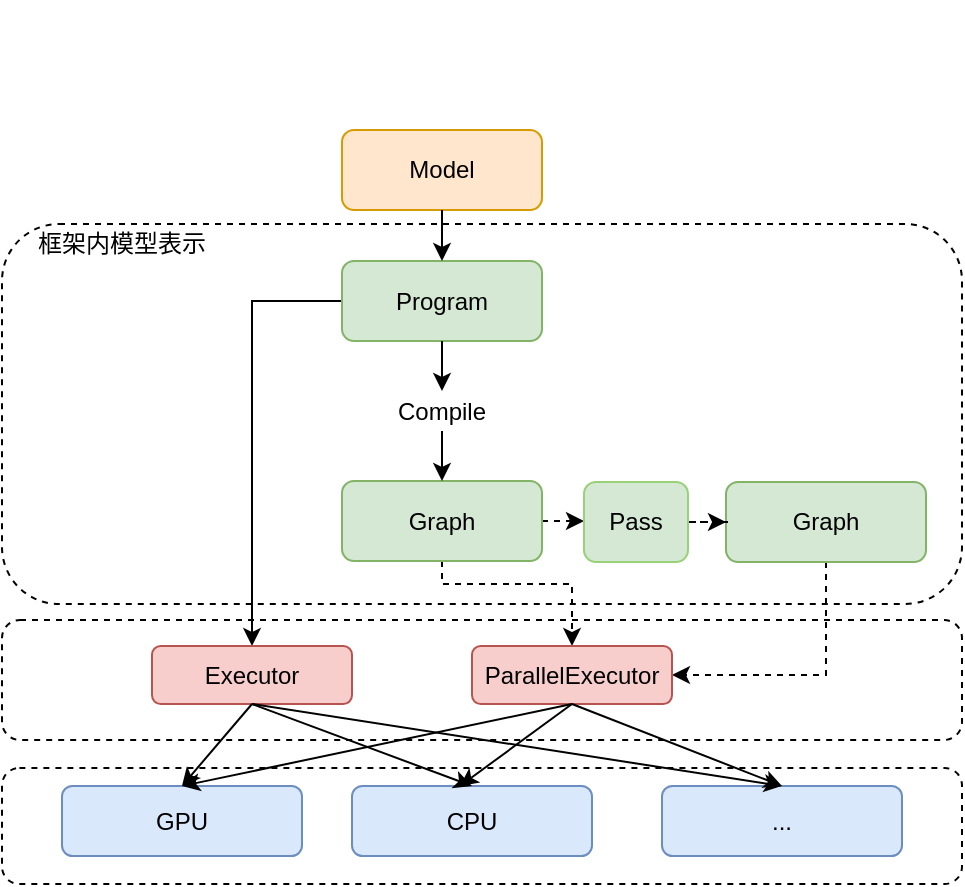 <mxfile version="14.8.4" type="github" pages="13">
  <diagram id="X-ET9mHpOGj9Mq2T7B19" name="Page-1">
    <mxGraphModel dx="2066" dy="1153" grid="1" gridSize="10" guides="1" tooltips="1" connect="1" arrows="1" fold="1" page="1" pageScale="1" pageWidth="827" pageHeight="1169" math="0" shadow="0">
      <root>
        <mxCell id="0" />
        <mxCell id="1" parent="0" />
        <mxCell id="eCCoyoe4LkAvzwwunSuD-1" value="" style="rounded=1;whiteSpace=wrap;html=1;dashed=1;" parent="1" vertex="1">
          <mxGeometry x="220" y="508" width="480" height="60" as="geometry" />
        </mxCell>
        <mxCell id="eCCoyoe4LkAvzwwunSuD-2" value="" style="rounded=1;whiteSpace=wrap;html=1;dashed=1;" parent="1" vertex="1">
          <mxGeometry x="220" y="310" width="480" height="190" as="geometry" />
        </mxCell>
        <mxCell id="eCCoyoe4LkAvzwwunSuD-3" value="Invention" style="text;fontSize=24;align=center;verticalAlign=middle;html=1;fontColor=#FFFFFF;" parent="1" vertex="1">
          <mxGeometry x="299.5" y="228.5" width="190" height="70" as="geometry" />
        </mxCell>
        <mxCell id="eCCoyoe4LkAvzwwunSuD-4" value="Military" style="text;align=center;html=1;fontColor=#FFFFFF;fontSize=16;" parent="1" vertex="1">
          <mxGeometry x="569.5" y="198.5" width="40" height="40" as="geometry" />
        </mxCell>
        <mxCell id="eCCoyoe4LkAvzwwunSuD-5" value="Balance" style="text;align=center;html=1;fontColor=#FFFFFF;fontSize=16;" parent="1" vertex="1">
          <mxGeometry x="579.5" y="348.5" width="40" height="40" as="geometry" />
        </mxCell>
        <mxCell id="eCCoyoe4LkAvzwwunSuD-6" value="Model" style="rounded=1;whiteSpace=wrap;html=1;fillColor=#ffe6cc;strokeColor=#d79b00;" parent="1" vertex="1">
          <mxGeometry x="390" y="263" width="100" height="40" as="geometry" />
        </mxCell>
        <mxCell id="eCCoyoe4LkAvzwwunSuD-7" style="edgeStyle=orthogonalEdgeStyle;rounded=0;orthogonalLoop=1;jettySize=auto;html=1;exitX=0;exitY=0.5;exitDx=0;exitDy=0;entryX=0.5;entryY=0;entryDx=0;entryDy=0;" parent="1" source="eCCoyoe4LkAvzwwunSuD-8" target="eCCoyoe4LkAvzwwunSuD-19" edge="1">
          <mxGeometry relative="1" as="geometry" />
        </mxCell>
        <mxCell id="eCCoyoe4LkAvzwwunSuD-8" value="Program" style="rounded=1;whiteSpace=wrap;html=1;fillColor=#d5e8d4;strokeColor=#82b366;" parent="1" vertex="1">
          <mxGeometry x="390" y="328.5" width="100" height="40" as="geometry" />
        </mxCell>
        <mxCell id="eCCoyoe4LkAvzwwunSuD-9" style="edgeStyle=orthogonalEdgeStyle;rounded=0;orthogonalLoop=1;jettySize=auto;html=1;exitX=0.5;exitY=1;exitDx=0;exitDy=0;entryX=0.5;entryY=0;entryDx=0;entryDy=0;dashed=1;" parent="1" source="eCCoyoe4LkAvzwwunSuD-11" target="eCCoyoe4LkAvzwwunSuD-18" edge="1">
          <mxGeometry relative="1" as="geometry">
            <Array as="points">
              <mxPoint x="440" y="490" />
              <mxPoint x="505" y="490" />
            </Array>
          </mxGeometry>
        </mxCell>
        <mxCell id="eCCoyoe4LkAvzwwunSuD-10" style="edgeStyle=orthogonalEdgeStyle;rounded=0;orthogonalLoop=1;jettySize=auto;html=1;exitX=1;exitY=0.5;exitDx=0;exitDy=0;entryX=0;entryY=0.5;entryDx=0;entryDy=0;dashed=1;" parent="1" source="eCCoyoe4LkAvzwwunSuD-11" target="eCCoyoe4LkAvzwwunSuD-21" edge="1">
          <mxGeometry relative="1" as="geometry" />
        </mxCell>
        <mxCell id="eCCoyoe4LkAvzwwunSuD-11" value="Graph" style="rounded=1;whiteSpace=wrap;html=1;fillColor=#d5e8d4;strokeColor=#82b366;" parent="1" vertex="1">
          <mxGeometry x="390" y="438.5" width="100" height="40" as="geometry" />
        </mxCell>
        <mxCell id="eCCoyoe4LkAvzwwunSuD-12" value="" style="endArrow=classic;html=1;exitX=0.5;exitY=1;exitDx=0;exitDy=0;entryX=0.5;entryY=0;entryDx=0;entryDy=0;" parent="1" source="eCCoyoe4LkAvzwwunSuD-6" target="eCCoyoe4LkAvzwwunSuD-8" edge="1">
          <mxGeometry width="50" height="50" relative="1" as="geometry">
            <mxPoint x="560" y="434.824" as="sourcePoint" />
            <mxPoint x="610" y="384.824" as="targetPoint" />
          </mxGeometry>
        </mxCell>
        <mxCell id="eCCoyoe4LkAvzwwunSuD-13" value="" style="endArrow=classic;html=1;entryX=0.5;entryY=0;entryDx=0;entryDy=0;exitX=0.5;exitY=1;exitDx=0;exitDy=0;" parent="1" source="eCCoyoe4LkAvzwwunSuD-14" target="eCCoyoe4LkAvzwwunSuD-11" edge="1">
          <mxGeometry width="50" height="50" relative="1" as="geometry">
            <mxPoint x="280" y="370" as="sourcePoint" />
            <mxPoint x="330" y="320" as="targetPoint" />
          </mxGeometry>
        </mxCell>
        <mxCell id="eCCoyoe4LkAvzwwunSuD-14" value="Compile" style="text;html=1;strokeColor=none;fillColor=none;align=center;verticalAlign=middle;whiteSpace=wrap;rounded=0;" parent="1" vertex="1">
          <mxGeometry x="420" y="393.5" width="40" height="20" as="geometry" />
        </mxCell>
        <mxCell id="eCCoyoe4LkAvzwwunSuD-15" value="" style="endArrow=classic;html=1;entryX=0.5;entryY=0;entryDx=0;entryDy=0;exitX=0.5;exitY=1;exitDx=0;exitDy=0;" parent="1" source="eCCoyoe4LkAvzwwunSuD-8" target="eCCoyoe4LkAvzwwunSuD-14" edge="1">
          <mxGeometry width="50" height="50" relative="1" as="geometry">
            <mxPoint x="440" y="368.5" as="sourcePoint" />
            <mxPoint x="440" y="438.5" as="targetPoint" />
          </mxGeometry>
        </mxCell>
        <mxCell id="eCCoyoe4LkAvzwwunSuD-16" style="edgeStyle=orthogonalEdgeStyle;rounded=0;orthogonalLoop=1;jettySize=auto;html=1;exitX=0.5;exitY=1;exitDx=0;exitDy=0;entryX=1;entryY=0.5;entryDx=0;entryDy=0;dashed=1;" parent="1" source="eCCoyoe4LkAvzwwunSuD-17" target="eCCoyoe4LkAvzwwunSuD-18" edge="1">
          <mxGeometry relative="1" as="geometry" />
        </mxCell>
        <mxCell id="eCCoyoe4LkAvzwwunSuD-17" value="Graph" style="rounded=1;whiteSpace=wrap;html=1;fillColor=#d5e8d4;strokeColor=#82b366;" parent="1" vertex="1">
          <mxGeometry x="582" y="439" width="100" height="40" as="geometry" />
        </mxCell>
        <mxCell id="eCCoyoe4LkAvzwwunSuD-18" value="ParallelExecutor" style="rounded=1;whiteSpace=wrap;html=1;fillColor=#f8cecc;strokeColor=#b85450;" parent="1" vertex="1">
          <mxGeometry x="455" y="521" width="100" height="29" as="geometry" />
        </mxCell>
        <mxCell id="eCCoyoe4LkAvzwwunSuD-19" value="Executor" style="rounded=1;whiteSpace=wrap;html=1;fillColor=#f8cecc;strokeColor=#b85450;" parent="1" vertex="1">
          <mxGeometry x="295" y="521" width="100" height="29" as="geometry" />
        </mxCell>
        <mxCell id="eCCoyoe4LkAvzwwunSuD-20" style="edgeStyle=orthogonalEdgeStyle;rounded=0;orthogonalLoop=1;jettySize=auto;html=1;exitX=1;exitY=0.5;exitDx=0;exitDy=0;dashed=1;" parent="1" source="eCCoyoe4LkAvzwwunSuD-21" target="eCCoyoe4LkAvzwwunSuD-17" edge="1">
          <mxGeometry relative="1" as="geometry" />
        </mxCell>
        <mxCell id="eCCoyoe4LkAvzwwunSuD-21" value="Pass" style="rounded=1;whiteSpace=wrap;html=1;fillColor=#d5e8d4;strokeColor=#98D177;" parent="1" vertex="1">
          <mxGeometry x="511" y="439" width="52" height="40" as="geometry" />
        </mxCell>
        <mxCell id="eCCoyoe4LkAvzwwunSuD-22" value="" style="rounded=1;whiteSpace=wrap;html=1;dashed=1;" parent="1" vertex="1">
          <mxGeometry x="220" y="582" width="480" height="58" as="geometry" />
        </mxCell>
        <mxCell id="eCCoyoe4LkAvzwwunSuD-23" value="GPU" style="rounded=1;whiteSpace=wrap;html=1;fillColor=#dae8fc;strokeColor=#6c8ebf;" parent="1" vertex="1">
          <mxGeometry x="250" y="591" width="120" height="35" as="geometry" />
        </mxCell>
        <mxCell id="eCCoyoe4LkAvzwwunSuD-24" value="CPU" style="rounded=1;whiteSpace=wrap;html=1;fillColor=#dae8fc;strokeColor=#6c8ebf;" parent="1" vertex="1">
          <mxGeometry x="395" y="591" width="120" height="35" as="geometry" />
        </mxCell>
        <mxCell id="eCCoyoe4LkAvzwwunSuD-25" value="..." style="rounded=1;whiteSpace=wrap;html=1;fillColor=#dae8fc;strokeColor=#6c8ebf;" parent="1" vertex="1">
          <mxGeometry x="550" y="591" width="120" height="35" as="geometry" />
        </mxCell>
        <mxCell id="eCCoyoe4LkAvzwwunSuD-26" value="框架内模型表示" style="text;html=1;strokeColor=none;fillColor=none;align=center;verticalAlign=middle;whiteSpace=wrap;rounded=0;dashed=1;" parent="1" vertex="1">
          <mxGeometry x="220" y="310" width="120" height="20" as="geometry" />
        </mxCell>
        <mxCell id="eCCoyoe4LkAvzwwunSuD-27" value="" style="endArrow=classic;html=1;exitX=0.5;exitY=1;exitDx=0;exitDy=0;entryX=0.5;entryY=0;entryDx=0;entryDy=0;" parent="1" source="eCCoyoe4LkAvzwwunSuD-19" target="eCCoyoe4LkAvzwwunSuD-23" edge="1">
          <mxGeometry width="50" height="50" relative="1" as="geometry">
            <mxPoint x="100" y="590" as="sourcePoint" />
            <mxPoint x="150" y="540" as="targetPoint" />
          </mxGeometry>
        </mxCell>
        <mxCell id="eCCoyoe4LkAvzwwunSuD-28" value="" style="endArrow=classic;html=1;exitX=0.5;exitY=1;exitDx=0;exitDy=0;entryX=0.5;entryY=0;entryDx=0;entryDy=0;" parent="1" source="eCCoyoe4LkAvzwwunSuD-19" target="eCCoyoe4LkAvzwwunSuD-24" edge="1">
          <mxGeometry width="50" height="50" relative="1" as="geometry">
            <mxPoint x="290" y="560" as="sourcePoint" />
            <mxPoint x="320" y="589" as="targetPoint" />
          </mxGeometry>
        </mxCell>
        <mxCell id="eCCoyoe4LkAvzwwunSuD-29" value="" style="endArrow=classic;html=1;entryX=0.5;entryY=0;entryDx=0;entryDy=0;exitX=0.5;exitY=1;exitDx=0;exitDy=0;" parent="1" source="eCCoyoe4LkAvzwwunSuD-19" target="eCCoyoe4LkAvzwwunSuD-25" edge="1">
          <mxGeometry width="50" height="50" relative="1" as="geometry">
            <mxPoint x="340" y="560" as="sourcePoint" />
            <mxPoint x="465" y="589" as="targetPoint" />
          </mxGeometry>
        </mxCell>
        <mxCell id="eCCoyoe4LkAvzwwunSuD-30" value="" style="endArrow=classic;html=1;exitX=0.5;exitY=1;exitDx=0;exitDy=0;entryX=0.5;entryY=0;entryDx=0;entryDy=0;" parent="1" source="eCCoyoe4LkAvzwwunSuD-18" target="eCCoyoe4LkAvzwwunSuD-23" edge="1">
          <mxGeometry width="50" height="50" relative="1" as="geometry">
            <mxPoint x="100" y="590" as="sourcePoint" />
            <mxPoint x="150" y="540" as="targetPoint" />
          </mxGeometry>
        </mxCell>
        <mxCell id="eCCoyoe4LkAvzwwunSuD-31" value="" style="endArrow=classic;html=1;entryX=0.45;entryY=0;entryDx=0;entryDy=0;entryPerimeter=0;exitX=0.5;exitY=1;exitDx=0;exitDy=0;" parent="1" source="eCCoyoe4LkAvzwwunSuD-18" target="eCCoyoe4LkAvzwwunSuD-24" edge="1">
          <mxGeometry width="50" height="50" relative="1" as="geometry">
            <mxPoint x="590" y="550" as="sourcePoint" />
            <mxPoint x="320" y="589" as="targetPoint" />
          </mxGeometry>
        </mxCell>
        <mxCell id="eCCoyoe4LkAvzwwunSuD-32" value="" style="endArrow=classic;html=1;exitX=0.5;exitY=1;exitDx=0;exitDy=0;entryX=0.5;entryY=0;entryDx=0;entryDy=0;" parent="1" source="eCCoyoe4LkAvzwwunSuD-18" target="eCCoyoe4LkAvzwwunSuD-25" edge="1">
          <mxGeometry width="50" height="50" relative="1" as="geometry">
            <mxPoint x="440" y="550" as="sourcePoint" />
            <mxPoint x="610" y="590" as="targetPoint" />
          </mxGeometry>
        </mxCell>
      </root>
    </mxGraphModel>
  </diagram>
  <diagram name="sys_framework" id="O4EhSmhN2SbQFmK-GJIU">
    <mxGraphModel dx="946" dy="613" grid="1" gridSize="10" guides="1" tooltips="1" connect="1" arrows="1" fold="1" page="1" pageScale="1" pageWidth="827" pageHeight="1169" math="0" shadow="0">
      <root>
        <mxCell id="1Ae8VEsc_nZawgjxmAmC-0" />
        <mxCell id="1Ae8VEsc_nZawgjxmAmC-1" parent="1Ae8VEsc_nZawgjxmAmC-0" />
        <mxCell id="1Ae8VEsc_nZawgjxmAmC-34" value="" style="rounded=1;whiteSpace=wrap;html=1;dashed=1;" parent="1Ae8VEsc_nZawgjxmAmC-1" vertex="1">
          <mxGeometry x="49.5" y="338.5" width="120" height="170" as="geometry" />
        </mxCell>
        <mxCell id="1Ae8VEsc_nZawgjxmAmC-23" value="" style="rounded=1;whiteSpace=wrap;html=1;dashed=1;" parent="1Ae8VEsc_nZawgjxmAmC-1" vertex="1">
          <mxGeometry x="184.5" y="338.5" width="320" height="170" as="geometry" />
        </mxCell>
        <mxCell id="1Ae8VEsc_nZawgjxmAmC-21" value="Allocator" style="rounded=1;whiteSpace=wrap;html=1;strokeColor=#b85450;fillColor=#f8cecc;" parent="1Ae8VEsc_nZawgjxmAmC-1" vertex="1">
          <mxGeometry x="194.5" y="370.5" width="67" height="110" as="geometry" />
        </mxCell>
        <mxCell id="1Ae8VEsc_nZawgjxmAmC-2" value="" style="rounded=1;whiteSpace=wrap;html=1;strokeColor=#82b366;fillColor=#d5e8d4;" parent="1Ae8VEsc_nZawgjxmAmC-1" vertex="1">
          <mxGeometry x="54.5" y="99" width="700" height="50" as="geometry" />
        </mxCell>
        <mxCell id="1Ae8VEsc_nZawgjxmAmC-3" value="Python 端" style="text;html=1;strokeColor=none;fillColor=none;align=center;verticalAlign=middle;whiteSpace=wrap;rounded=0;dashed=1;" parent="1Ae8VEsc_nZawgjxmAmC-1" vertex="1">
          <mxGeometry x="49.5" y="114" width="70" height="20" as="geometry" />
        </mxCell>
        <mxCell id="1Ae8VEsc_nZawgjxmAmC-4" value="Variable" style="rounded=1;whiteSpace=wrap;html=1;strokeColor=#2D7600;fillColor=#60a917;fontColor=#ffffff;" parent="1Ae8VEsc_nZawgjxmAmC-1" vertex="1">
          <mxGeometry x="344.5" y="109" width="90" height="30" as="geometry" />
        </mxCell>
        <mxCell id="1Ae8VEsc_nZawgjxmAmC-6" value="Operator" style="rounded=1;whiteSpace=wrap;html=1;strokeColor=#2D7600;fillColor=#60a917;fontColor=#ffffff;" parent="1Ae8VEsc_nZawgjxmAmC-1" vertex="1">
          <mxGeometry x="244.5" y="109" width="90" height="30" as="geometry" />
        </mxCell>
        <mxCell id="1Ae8VEsc_nZawgjxmAmC-7" value="Layer" style="rounded=1;whiteSpace=wrap;html=1;strokeColor=#2D7600;fillColor=#60a917;fontColor=#ffffff;" parent="1Ae8VEsc_nZawgjxmAmC-1" vertex="1">
          <mxGeometry x="444.5" y="109" width="90" height="30" as="geometry" />
        </mxCell>
        <mxCell id="1Ae8VEsc_nZawgjxmAmC-9" value="Program" style="rounded=1;whiteSpace=wrap;html=1;strokeColor=#2D7600;fillColor=#60a917;fontColor=#ffffff;" parent="1Ae8VEsc_nZawgjxmAmC-1" vertex="1">
          <mxGeometry x="144.5" y="109" width="90" height="30" as="geometry" />
        </mxCell>
        <mxCell id="1Ae8VEsc_nZawgjxmAmC-10" value="IO" style="rounded=1;whiteSpace=wrap;html=1;strokeColor=#2D7600;fillColor=#60a917;fontColor=#ffffff;" parent="1Ae8VEsc_nZawgjxmAmC-1" vertex="1">
          <mxGeometry x="544.5" y="109" width="90" height="30" as="geometry" />
        </mxCell>
        <mxCell id="1Ae8VEsc_nZawgjxmAmC-11" value="Optimizer" style="rounded=1;whiteSpace=wrap;html=1;strokeColor=#2D7600;fillColor=#60a917;fontColor=#ffffff;" parent="1Ae8VEsc_nZawgjxmAmC-1" vertex="1">
          <mxGeometry x="644.5" y="109" width="90" height="30" as="geometry" />
        </mxCell>
        <mxCell id="1Ae8VEsc_nZawgjxmAmC-12" value="Pybind" style="rounded=1;whiteSpace=wrap;html=1;strokeColor=#432D57;fillColor=#76608a;fontColor=#ffffff;" parent="1Ae8VEsc_nZawgjxmAmC-1" vertex="1">
          <mxGeometry x="136.5" y="161" width="540" height="30" as="geometry" />
        </mxCell>
        <mxCell id="1Ae8VEsc_nZawgjxmAmC-13" value="ProgramDesc" style="rounded=1;whiteSpace=wrap;html=1;strokeColor=#BD7000;fillColor=#f0a30a;fontColor=#ffffff;" parent="1Ae8VEsc_nZawgjxmAmC-1" vertex="1">
          <mxGeometry x="136.5" y="201" width="540" height="30" as="geometry" />
        </mxCell>
        <mxCell id="1Ae8VEsc_nZawgjxmAmC-14" value="SSA Graph" style="rounded=1;whiteSpace=wrap;html=1;strokeColor=#B09500;fillColor=#e3c800;fontColor=#ffffff;" parent="1Ae8VEsc_nZawgjxmAmC-1" vertex="1">
          <mxGeometry x="346.5" y="241" width="330" height="30" as="geometry" />
        </mxCell>
        <mxCell id="1Ae8VEsc_nZawgjxmAmC-16" value="&lt;font&gt;Executor / Parallel Executor&lt;/font&gt;" style="rounded=1;whiteSpace=wrap;html=1;strokeColor=#3A5431;fillColor=#3399FF;fontColor=#ffffff;" parent="1Ae8VEsc_nZawgjxmAmC-1" vertex="1">
          <mxGeometry x="114.5" y="283" width="600" height="30" as="geometry" />
        </mxCell>
        <mxCell id="1Ae8VEsc_nZawgjxmAmC-17" value="C++ 端" style="text;html=1;strokeColor=none;fillColor=none;align=center;verticalAlign=middle;whiteSpace=wrap;rounded=0;dashed=1;" parent="1Ae8VEsc_nZawgjxmAmC-1" vertex="1">
          <mxGeometry x="44.5" y="206" width="70" height="20" as="geometry" />
        </mxCell>
        <mxCell id="1Ae8VEsc_nZawgjxmAmC-26" value="Scope" style="rounded=1;whiteSpace=wrap;html=1;strokeColor=#b85450;fillColor=#f8cecc;" parent="1Ae8VEsc_nZawgjxmAmC-1" vertex="1">
          <mxGeometry x="277.5" y="370.5" width="215" height="30" as="geometry" />
        </mxCell>
        <mxCell id="1Ae8VEsc_nZawgjxmAmC-27" value="Varaible" style="rounded=1;whiteSpace=wrap;html=1;strokeColor=#b85450;fillColor=#f8cecc;" parent="1Ae8VEsc_nZawgjxmAmC-1" vertex="1">
          <mxGeometry x="276.5" y="410.5" width="216" height="30" as="geometry" />
        </mxCell>
        <mxCell id="1Ae8VEsc_nZawgjxmAmC-28" value="LoDTensor" style="rounded=1;whiteSpace=wrap;html=1;strokeColor=#b85450;fillColor=#f8cecc;" parent="1Ae8VEsc_nZawgjxmAmC-1" vertex="1">
          <mxGeometry x="275.5" y="450.5" width="70" height="30" as="geometry" />
        </mxCell>
        <mxCell id="1Ae8VEsc_nZawgjxmAmC-29" value="&lt;font style=&quot;font-size: 11px&quot;&gt;SelectedRows&lt;/font&gt;" style="rounded=1;whiteSpace=wrap;html=1;strokeColor=#b85450;fillColor=#f8cecc;fontSize=7;" parent="1Ae8VEsc_nZawgjxmAmC-1" vertex="1">
          <mxGeometry x="358.5" y="450.5" width="90" height="30" as="geometry" />
        </mxCell>
        <mxCell id="1Ae8VEsc_nZawgjxmAmC-30" value="&lt;span style=&quot;font-size: 11px&quot;&gt;...&lt;/span&gt;" style="rounded=1;whiteSpace=wrap;html=1;strokeColor=#b85450;fillColor=#f8cecc;fontSize=7;" parent="1Ae8VEsc_nZawgjxmAmC-1" vertex="1">
          <mxGeometry x="460" y="450.5" width="29" height="30" as="geometry" />
        </mxCell>
        <mxCell id="1Ae8VEsc_nZawgjxmAmC-33" value="" style="rounded=1;whiteSpace=wrap;html=1;dashed=1;" parent="1Ae8VEsc_nZawgjxmAmC-1" vertex="1">
          <mxGeometry x="515.5" y="337" width="260" height="173" as="geometry" />
        </mxCell>
        <mxCell id="1Ae8VEsc_nZawgjxmAmC-35" value="OperatorBase" style="rounded=1;whiteSpace=wrap;html=1;strokeColor=#6c8ebf;fillColor=#dae8fc;" parent="1Ae8VEsc_nZawgjxmAmC-1" vertex="1">
          <mxGeometry x="540.5" y="351.5" width="215" height="30" as="geometry" />
        </mxCell>
        <mxCell id="1Ae8VEsc_nZawgjxmAmC-36" value="ControlFlowOp" style="rounded=1;whiteSpace=wrap;html=1;strokeColor=#6c8ebf;fillColor=#dae8fc;" parent="1Ae8VEsc_nZawgjxmAmC-1" vertex="1">
          <mxGeometry x="545.5" y="392" width="106" height="30" as="geometry" />
        </mxCell>
        <mxCell id="1Ae8VEsc_nZawgjxmAmC-37" value="CPUPlace" style="rounded=1;whiteSpace=wrap;html=1;strokeColor=#d79b00;fillColor=#ffe6cc;" parent="1Ae8VEsc_nZawgjxmAmC-1" vertex="1">
          <mxGeometry x="74" y="385.5" width="63" height="22" as="geometry" />
        </mxCell>
        <mxCell id="1Ae8VEsc_nZawgjxmAmC-38" value="&lt;span style=&quot;font-size: 11px&quot;&gt;GPU&lt;/span&gt;" style="rounded=1;whiteSpace=wrap;html=1;strokeColor=#6c8ebf;fillColor=#dae8fc;fontSize=7;" parent="1Ae8VEsc_nZawgjxmAmC-1" vertex="1">
          <mxGeometry x="619.5" y="433" width="70" height="30" as="geometry" />
        </mxCell>
        <mxCell id="1Ae8VEsc_nZawgjxmAmC-39" value="&lt;span style=&quot;font-size: 11px&quot;&gt;...&lt;/span&gt;" style="rounded=1;whiteSpace=wrap;html=1;strokeColor=#6c8ebf;fillColor=#dae8fc;fontSize=7;" parent="1Ae8VEsc_nZawgjxmAmC-1" vertex="1">
          <mxGeometry x="705.5" y="432" width="47" height="30" as="geometry" />
        </mxCell>
        <mxCell id="1Ae8VEsc_nZawgjxmAmC-40" value="OpKernel" style="rounded=1;whiteSpace=wrap;html=1;strokeColor=#6c8ebf;fillColor=#dae8fc;" parent="1Ae8VEsc_nZawgjxmAmC-1" vertex="1">
          <mxGeometry x="672.5" y="391.5" width="76" height="30" as="geometry" />
        </mxCell>
        <mxCell id="1Ae8VEsc_nZawgjxmAmC-41" value="FP16" style="rounded=1;whiteSpace=wrap;html=1;strokeColor=#6c8ebf;fillColor=#dae8fc;" parent="1Ae8VEsc_nZawgjxmAmC-1" vertex="1">
          <mxGeometry x="535.5" y="472" width="44" height="30" as="geometry" />
        </mxCell>
        <mxCell id="1Ae8VEsc_nZawgjxmAmC-42" value="&lt;span style=&quot;font-size: 11px&quot;&gt;FP32&lt;/span&gt;" style="rounded=1;whiteSpace=wrap;html=1;strokeColor=#6c8ebf;fillColor=#dae8fc;fontSize=7;" parent="1Ae8VEsc_nZawgjxmAmC-1" vertex="1">
          <mxGeometry x="585.5" y="473" width="40" height="30" as="geometry" />
        </mxCell>
        <mxCell id="1Ae8VEsc_nZawgjxmAmC-43" value="&lt;span style=&quot;font-size: 11px&quot;&gt;...&lt;/span&gt;" style="rounded=1;whiteSpace=wrap;html=1;strokeColor=#6c8ebf;fillColor=#dae8fc;fontSize=7;" parent="1Ae8VEsc_nZawgjxmAmC-1" vertex="1">
          <mxGeometry x="727.5" y="474" width="35" height="30" as="geometry" />
        </mxCell>
        <mxCell id="1Ae8VEsc_nZawgjxmAmC-44" value="&lt;span style=&quot;font-size: 11px&quot;&gt;FP64&lt;/span&gt;" style="rounded=1;whiteSpace=wrap;html=1;strokeColor=#6c8ebf;fillColor=#dae8fc;fontSize=7;" parent="1Ae8VEsc_nZawgjxmAmC-1" vertex="1">
          <mxGeometry x="634" y="474" width="40" height="30" as="geometry" />
        </mxCell>
        <mxCell id="1Ae8VEsc_nZawgjxmAmC-47" value="CUDAPlace" style="rounded=1;whiteSpace=wrap;html=1;strokeColor=#d79b00;fillColor=#ffe6cc;" parent="1Ae8VEsc_nZawgjxmAmC-1" vertex="1">
          <mxGeometry x="74" y="414.5" width="63" height="22" as="geometry" />
        </mxCell>
        <mxCell id="1Ae8VEsc_nZawgjxmAmC-48" value="CUDAPinnedPlace" style="rounded=1;whiteSpace=wrap;html=1;strokeColor=#d79b00;fillColor=#ffe6cc;" parent="1Ae8VEsc_nZawgjxmAmC-1" vertex="1">
          <mxGeometry x="55.5" y="443.5" width="108" height="22" as="geometry" />
        </mxCell>
        <mxCell id="1Ae8VEsc_nZawgjxmAmC-50" value="&lt;span style=&quot;font-size: 11px&quot;&gt;CPU&lt;/span&gt;" style="rounded=1;whiteSpace=wrap;html=1;strokeColor=#6c8ebf;fillColor=#dae8fc;fontSize=7;" parent="1Ae8VEsc_nZawgjxmAmC-1" vertex="1">
          <mxGeometry x="539.5" y="432" width="70" height="30" as="geometry" />
        </mxCell>
        <mxCell id="1Ae8VEsc_nZawgjxmAmC-51" value="&lt;span style=&quot;font-size: 11px&quot;&gt;INT8&lt;/span&gt;" style="rounded=1;whiteSpace=wrap;html=1;strokeColor=#6c8ebf;fillColor=#dae8fc;fontSize=7;" parent="1Ae8VEsc_nZawgjxmAmC-1" vertex="1">
          <mxGeometry x="680.5" y="474" width="40" height="30" as="geometry" />
        </mxCell>
        <mxCell id="8FFhQ4nDzxRtU5oSwWxu-0" value="" style="rounded=1;whiteSpace=wrap;html=1;strokeColor=#6c8ebf;fillColor=#dae8fc;" parent="1Ae8VEsc_nZawgjxmAmC-1" vertex="1">
          <mxGeometry x="20" y="534" width="780" height="50" as="geometry" />
        </mxCell>
        <mxCell id="8FFhQ4nDzxRtU5oSwWxu-1" value="异构设备" style="text;html=1;strokeColor=none;fillColor=none;align=center;verticalAlign=middle;whiteSpace=wrap;rounded=0;" parent="1Ae8VEsc_nZawgjxmAmC-1" vertex="1">
          <mxGeometry x="26" y="549" width="65" height="20" as="geometry" />
        </mxCell>
        <mxCell id="8FFhQ4nDzxRtU5oSwWxu-2" value="CPU Device" style="rounded=1;whiteSpace=wrap;html=1;strokeColor=#006EAF;fillColor=#1ba1e2;fontColor=#ffffff;" parent="1Ae8VEsc_nZawgjxmAmC-1" vertex="1">
          <mxGeometry x="111.5" y="544" width="90" height="30" as="geometry" />
        </mxCell>
        <mxCell id="8FFhQ4nDzxRtU5oSwWxu-3" value="CUDA Device" style="rounded=1;whiteSpace=wrap;html=1;strokeColor=#006EAF;fillColor=#1ba1e2;fontColor=#ffffff;" parent="1Ae8VEsc_nZawgjxmAmC-1" vertex="1">
          <mxGeometry x="217.5" y="544" width="90" height="30" as="geometry" />
        </mxCell>
        <mxCell id="8FFhQ4nDzxRtU5oSwWxu-4" value="AMD Device" style="rounded=1;whiteSpace=wrap;html=1;strokeColor=#006EAF;fillColor=#1ba1e2;fontColor=#ffffff;" parent="1Ae8VEsc_nZawgjxmAmC-1" vertex="1">
          <mxGeometry x="321.5" y="544" width="90" height="30" as="geometry" />
        </mxCell>
        <mxCell id="8FFhQ4nDzxRtU5oSwWxu-5" value="FPGA Device" style="rounded=1;whiteSpace=wrap;html=1;strokeColor=#006EAF;fillColor=#1ba1e2;fontColor=#ffffff;" parent="1Ae8VEsc_nZawgjxmAmC-1" vertex="1">
          <mxGeometry x="426.5" y="544" width="90" height="30" as="geometry" />
        </mxCell>
        <mxCell id="8FFhQ4nDzxRtU5oSwWxu-6" value="AMD Device" style="rounded=1;whiteSpace=wrap;html=1;strokeColor=#006EAF;fillColor=#1ba1e2;fontColor=#ffffff;" parent="1Ae8VEsc_nZawgjxmAmC-1" vertex="1">
          <mxGeometry x="532.5" y="544" width="90" height="30" as="geometry" />
        </mxCell>
        <mxCell id="8FFhQ4nDzxRtU5oSwWxu-7" value="..." style="rounded=1;whiteSpace=wrap;html=1;strokeColor=#006EAF;fillColor=#1ba1e2;fontColor=#ffffff;" parent="1Ae8VEsc_nZawgjxmAmC-1" vertex="1">
          <mxGeometry x="642.5" y="544" width="90" height="30" as="geometry" />
        </mxCell>
      </root>
    </mxGraphModel>
  </diagram>
  <diagram name="executor" id="D5RqdzRQlR4IdoULMpvH">
    <mxGraphModel dx="946" dy="613" grid="1" gridSize="10" guides="1" tooltips="1" connect="1" arrows="1" fold="1" page="1" pageScale="1" pageWidth="827" pageHeight="1169" math="0" shadow="0">
      <root>
        <mxCell id="5_EFfi6lEIM1u-_8l0Ec-0" />
        <mxCell id="5_EFfi6lEIM1u-_8l0Ec-1" parent="5_EFfi6lEIM1u-_8l0Ec-0" />
        <mxCell id="5_EFfi6lEIM1u-_8l0Ec-2" value="" style="rounded=1;whiteSpace=wrap;html=1;dashed=1;fillColor=#d5e8d4;strokeColor=#82b366;" parent="5_EFfi6lEIM1u-_8l0Ec-1" vertex="1">
          <mxGeometry x="240" y="210" width="140" height="301" as="geometry" />
        </mxCell>
        <mxCell id="5_EFfi6lEIM1u-_8l0Ec-3" value="" style="rounded=1;whiteSpace=wrap;html=1;dashed=1;fillColor=#B4C4B3;strokeColor=#82b366;" parent="5_EFfi6lEIM1u-_8l0Ec-1" vertex="1">
          <mxGeometry x="250" y="319" width="120" height="181" as="geometry" />
        </mxCell>
        <mxCell id="5_EFfi6lEIM1u-_8l0Ec-4" style="edgeStyle=orthogonalEdgeStyle;rounded=0;orthogonalLoop=1;jettySize=auto;html=1;exitX=1;exitY=0.5;exitDx=0;exitDy=0;entryX=0;entryY=0.5;entryDx=0;entryDy=0;" parent="5_EFfi6lEIM1u-_8l0Ec-1" source="5_EFfi6lEIM1u-_8l0Ec-5" target="5_EFfi6lEIM1u-_8l0Ec-8" edge="1">
          <mxGeometry relative="1" as="geometry" />
        </mxCell>
        <mxCell id="5_EFfi6lEIM1u-_8l0Ec-5" value="Model" style="rounded=1;whiteSpace=wrap;html=1;fillColor=#f0a30a;strokeColor=#BD7000;fontColor=#ffffff;" parent="5_EFfi6lEIM1u-_8l0Ec-1" vertex="1">
          <mxGeometry x="120" y="226.5" width="100" height="40" as="geometry" />
        </mxCell>
        <mxCell id="5_EFfi6lEIM1u-_8l0Ec-6" style="edgeStyle=orthogonalEdgeStyle;rounded=0;orthogonalLoop=1;jettySize=auto;html=1;exitX=0.5;exitY=1;exitDx=0;exitDy=0;entryX=0.5;entryY=0;entryDx=0;entryDy=0;" parent="5_EFfi6lEIM1u-_8l0Ec-1" source="5_EFfi6lEIM1u-_8l0Ec-16" target="5_EFfi6lEIM1u-_8l0Ec-10" edge="1">
          <mxGeometry relative="1" as="geometry" />
        </mxCell>
        <mxCell id="5_EFfi6lEIM1u-_8l0Ec-7" style="edgeStyle=orthogonalEdgeStyle;rounded=0;orthogonalLoop=1;jettySize=auto;html=1;exitX=1;exitY=0.5;exitDx=0;exitDy=0;entryX=0;entryY=0.5;entryDx=0;entryDy=0;" parent="5_EFfi6lEIM1u-_8l0Ec-1" source="5_EFfi6lEIM1u-_8l0Ec-8" target="5_EFfi6lEIM1u-_8l0Ec-15" edge="1">
          <mxGeometry relative="1" as="geometry" />
        </mxCell>
        <mxCell id="5_EFfi6lEIM1u-_8l0Ec-8" value="Program" style="rounded=1;whiteSpace=wrap;html=1;fillColor=#60a917;strokeColor=#2D7600;fontColor=#ffffff;" parent="5_EFfi6lEIM1u-_8l0Ec-1" vertex="1">
          <mxGeometry x="260" y="226.5" width="100" height="40" as="geometry" />
        </mxCell>
        <mxCell id="5_EFfi6lEIM1u-_8l0Ec-9" style="edgeStyle=orthogonalEdgeStyle;rounded=0;orthogonalLoop=1;jettySize=auto;html=1;exitX=0.5;exitY=1;exitDx=0;exitDy=0;entryX=0.5;entryY=0;entryDx=0;entryDy=0;" parent="5_EFfi6lEIM1u-_8l0Ec-1" source="5_EFfi6lEIM1u-_8l0Ec-10" target="5_EFfi6lEIM1u-_8l0Ec-12" edge="1">
          <mxGeometry relative="1" as="geometry" />
        </mxCell>
        <mxCell id="5_EFfi6lEIM1u-_8l0Ec-10" value="SSA Graph" style="rounded=1;whiteSpace=wrap;html=1;fillColor=#498011;strokeColor=#2D7600;fontColor=#ffffff;" parent="5_EFfi6lEIM1u-_8l0Ec-1" vertex="1">
          <mxGeometry x="260" y="334" width="100" height="40" as="geometry" />
        </mxCell>
        <mxCell id="5_EFfi6lEIM1u-_8l0Ec-11" style="edgeStyle=orthogonalEdgeStyle;rounded=0;orthogonalLoop=1;jettySize=auto;html=1;exitX=0.5;exitY=1;exitDx=0;exitDy=0;entryX=0.5;entryY=0;entryDx=0;entryDy=0;" parent="5_EFfi6lEIM1u-_8l0Ec-1" source="5_EFfi6lEIM1u-_8l0Ec-12" target="5_EFfi6lEIM1u-_8l0Ec-14" edge="1">
          <mxGeometry relative="1" as="geometry" />
        </mxCell>
        <mxCell id="5_EFfi6lEIM1u-_8l0Ec-12" value="PASS" style="rounded=1;whiteSpace=wrap;html=1;fillColor=#498011;strokeColor=#2D7600;fontColor=#ffffff;" parent="5_EFfi6lEIM1u-_8l0Ec-1" vertex="1">
          <mxGeometry x="260" y="394" width="100" height="40" as="geometry" />
        </mxCell>
        <mxCell id="5_EFfi6lEIM1u-_8l0Ec-13" style="edgeStyle=orthogonalEdgeStyle;rounded=0;orthogonalLoop=1;jettySize=auto;html=1;exitX=1;exitY=0.5;exitDx=0;exitDy=0;entryX=0;entryY=0.5;entryDx=0;entryDy=0;" parent="5_EFfi6lEIM1u-_8l0Ec-1" source="5_EFfi6lEIM1u-_8l0Ec-14" target="5_EFfi6lEIM1u-_8l0Ec-18" edge="1">
          <mxGeometry relative="1" as="geometry">
            <Array as="points" />
          </mxGeometry>
        </mxCell>
        <mxCell id="5_EFfi6lEIM1u-_8l0Ec-14" value="SSA Graph" style="rounded=1;whiteSpace=wrap;html=1;fillColor=#498011;strokeColor=#2D7600;fontColor=#ffffff;" parent="5_EFfi6lEIM1u-_8l0Ec-1" vertex="1">
          <mxGeometry x="260" y="452" width="100" height="40" as="geometry" />
        </mxCell>
        <mxCell id="5_EFfi6lEIM1u-_8l0Ec-15" value="Executor.run(...)" style="rounded=1;whiteSpace=wrap;html=1;fillColor=#d5e8d4;strokeColor=#82b366;" parent="5_EFfi6lEIM1u-_8l0Ec-1" vertex="1">
          <mxGeometry x="404" y="226.5" width="100" height="40" as="geometry" />
        </mxCell>
        <mxCell id="5_EFfi6lEIM1u-_8l0Ec-16" value="CompiledProgram" style="text;html=1;strokeColor=none;fillColor=none;align=center;verticalAlign=middle;whiteSpace=wrap;rounded=0;dashed=1;" parent="5_EFfi6lEIM1u-_8l0Ec-1" vertex="1">
          <mxGeometry x="290" y="289" width="40" height="20" as="geometry" />
        </mxCell>
        <mxCell id="5_EFfi6lEIM1u-_8l0Ec-17" style="edgeStyle=orthogonalEdgeStyle;rounded=0;orthogonalLoop=1;jettySize=auto;html=1;exitX=0.5;exitY=1;exitDx=0;exitDy=0;entryX=0.5;entryY=0;entryDx=0;entryDy=0;" parent="5_EFfi6lEIM1u-_8l0Ec-1" source="5_EFfi6lEIM1u-_8l0Ec-8" target="5_EFfi6lEIM1u-_8l0Ec-16" edge="1">
          <mxGeometry relative="1" as="geometry">
            <mxPoint x="310" y="279" as="sourcePoint" />
            <mxPoint x="310" y="334" as="targetPoint" />
          </mxGeometry>
        </mxCell>
        <mxCell id="5_EFfi6lEIM1u-_8l0Ec-18" value="Executor.run(...)" style="rounded=1;whiteSpace=wrap;html=1;fillColor=#d5e8d4;strokeColor=#82b366;" parent="5_EFfi6lEIM1u-_8l0Ec-1" vertex="1">
          <mxGeometry x="414" y="452" width="100" height="40" as="geometry" />
        </mxCell>
      </root>
    </mxGraphModel>
  </diagram>
  <diagram name="multi-nccl-stream" id="h0FtEKhKhaeCOY963aGd">
    <mxGraphModel dx="1773" dy="613" grid="1" gridSize="10" guides="1" tooltips="1" connect="1" arrows="1" fold="1" page="1" pageScale="1" pageWidth="827" pageHeight="1169" math="0" shadow="0">
      <root>
        <mxCell id="A3VdH5HaGKI3L7EbfTfd-0" />
        <mxCell id="A3VdH5HaGKI3L7EbfTfd-1" parent="A3VdH5HaGKI3L7EbfTfd-0" />
        <mxCell id="A3VdH5HaGKI3L7EbfTfd-21" value="" style="endArrow=none;html=1;strokeColor=#CCFFFF;strokeWidth=30;" parent="A3VdH5HaGKI3L7EbfTfd-1" edge="1">
          <mxGeometry width="50" height="50" relative="1" as="geometry">
            <mxPoint x="-10" y="146" as="sourcePoint" />
            <mxPoint x="620" y="146" as="targetPoint" />
          </mxGeometry>
        </mxCell>
        <mxCell id="A3VdH5HaGKI3L7EbfTfd-20" value="" style="endArrow=none;html=1;strokeColor=#FFFFCC;strokeWidth=30;" parent="A3VdH5HaGKI3L7EbfTfd-1" edge="1">
          <mxGeometry width="50" height="50" relative="1" as="geometry">
            <mxPoint x="-10" y="185.5" as="sourcePoint" />
            <mxPoint x="620" y="185.5" as="targetPoint" />
          </mxGeometry>
        </mxCell>
        <mxCell id="A3VdH5HaGKI3L7EbfTfd-19" value="" style="endArrow=none;html=1;strokeColor=#FFE6CC;strokeWidth=30;" parent="A3VdH5HaGKI3L7EbfTfd-1" edge="1">
          <mxGeometry width="50" height="50" relative="1" as="geometry">
            <mxPoint x="-10" y="225" as="sourcePoint" />
            <mxPoint x="620" y="225" as="targetPoint" />
          </mxGeometry>
        </mxCell>
        <mxCell id="A3VdH5HaGKI3L7EbfTfd-18" value="" style="endArrow=none;html=1;strokeColor=#FFCCCC;strokeWidth=30;" parent="A3VdH5HaGKI3L7EbfTfd-1" edge="1">
          <mxGeometry width="50" height="50" relative="1" as="geometry">
            <mxPoint x="-10" y="262" as="sourcePoint" />
            <mxPoint x="620" y="262" as="targetPoint" />
          </mxGeometry>
        </mxCell>
        <mxCell id="A3VdH5HaGKI3L7EbfTfd-3" value="All Reduce" style="rounded=0;whiteSpace=wrap;html=1;fillColor=#60a917;strokeColor=#2D7600;fontColor=#ffffff;" parent="A3VdH5HaGKI3L7EbfTfd-1" vertex="1">
          <mxGeometry x="280" y="170" width="120" height="30" as="geometry" />
        </mxCell>
        <mxCell id="A3VdH5HaGKI3L7EbfTfd-4" value="All Reduce" style="rounded=0;whiteSpace=wrap;html=1;fillColor=#60a917;strokeColor=#2D7600;fontColor=#ffffff;" parent="A3VdH5HaGKI3L7EbfTfd-1" vertex="1">
          <mxGeometry x="410" y="170" width="50" height="30" as="geometry" />
        </mxCell>
        <mxCell id="A3VdH5HaGKI3L7EbfTfd-5" value="All Reduce" style="rounded=0;whiteSpace=wrap;html=1;fillColor=#60a917;strokeColor=#2D7600;fontColor=#ffffff;" parent="A3VdH5HaGKI3L7EbfTfd-1" vertex="1">
          <mxGeometry x="355" y="130" width="90" height="30" as="geometry" />
        </mxCell>
        <mxCell id="A3VdH5HaGKI3L7EbfTfd-6" value="All Reduce" style="rounded=0;whiteSpace=wrap;html=1;fillColor=#60a917;strokeColor=#2D7600;fontColor=#ffffff;" parent="A3VdH5HaGKI3L7EbfTfd-1" vertex="1">
          <mxGeometry x="170" y="130" width="130" height="30" as="geometry" />
        </mxCell>
        <mxCell id="A3VdH5HaGKI3L7EbfTfd-7" value="All Reduce" style="rounded=0;whiteSpace=wrap;html=1;fillColor=#60a917;strokeColor=#2D7600;fontColor=#ffffff;" parent="A3VdH5HaGKI3L7EbfTfd-1" vertex="1">
          <mxGeometry x="150" y="210" width="130" height="30" as="geometry" />
        </mxCell>
        <mxCell id="A3VdH5HaGKI3L7EbfTfd-8" value="All Reduce" style="rounded=0;whiteSpace=wrap;html=1;fillColor=#60a917;strokeColor=#2D7600;fontColor=#ffffff;" parent="A3VdH5HaGKI3L7EbfTfd-1" vertex="1">
          <mxGeometry x="305" y="210" width="65" height="30" as="geometry" />
        </mxCell>
        <mxCell id="A3VdH5HaGKI3L7EbfTfd-9" value="All Reduce" style="rounded=0;whiteSpace=wrap;html=1;fillColor=#60a917;strokeColor=#2D7600;fontColor=#ffffff;" parent="A3VdH5HaGKI3L7EbfTfd-1" vertex="1">
          <mxGeometry x="385" y="210" width="120" height="30" as="geometry" />
        </mxCell>
        <mxCell id="A3VdH5HaGKI3L7EbfTfd-10" value="All Reduce" style="rounded=0;whiteSpace=wrap;html=1;fillColor=#60a917;strokeColor=#2D7600;fontColor=#ffffff;" parent="A3VdH5HaGKI3L7EbfTfd-1" vertex="1">
          <mxGeometry x="80" y="170" width="150" height="30" as="geometry" />
        </mxCell>
        <mxCell id="A3VdH5HaGKI3L7EbfTfd-12" value="conv2d_grad" style="rounded=0;whiteSpace=wrap;html=1;fillColor=#1ba1e2;strokeColor=#006EAF;fontColor=#ffffff;" parent="A3VdH5HaGKI3L7EbfTfd-1" vertex="1">
          <mxGeometry x="40" y="248" width="80" height="30" as="geometry" />
        </mxCell>
        <mxCell id="A3VdH5HaGKI3L7EbfTfd-13" value="matmul_grad" style="rounded=0;whiteSpace=wrap;html=1;fillColor=#1ba1e2;strokeColor=#006EAF;fontColor=#ffffff;" parent="A3VdH5HaGKI3L7EbfTfd-1" vertex="1">
          <mxGeometry x="123" y="248" width="107" height="30" as="geometry" />
        </mxCell>
        <mxCell id="A3VdH5HaGKI3L7EbfTfd-14" value="relu_grad" style="rounded=0;whiteSpace=wrap;html=1;fillColor=#1ba1e2;strokeColor=#006EAF;fontColor=#ffffff;" parent="A3VdH5HaGKI3L7EbfTfd-1" vertex="1">
          <mxGeometry x="233" y="248" width="57" height="30" as="geometry" />
        </mxCell>
        <mxCell id="A3VdH5HaGKI3L7EbfTfd-15" value="conv2d_grad" style="rounded=0;whiteSpace=wrap;html=1;fillColor=#1ba1e2;strokeColor=#006EAF;fontColor=#ffffff;" parent="A3VdH5HaGKI3L7EbfTfd-1" vertex="1">
          <mxGeometry x="293" y="248" width="80" height="30" as="geometry" />
        </mxCell>
        <mxCell id="A3VdH5HaGKI3L7EbfTfd-16" value="matmul_grad" style="rounded=0;whiteSpace=wrap;html=1;fillColor=#1ba1e2;strokeColor=#006EAF;fontColor=#ffffff;" parent="A3VdH5HaGKI3L7EbfTfd-1" vertex="1">
          <mxGeometry x="376" y="248" width="107" height="30" as="geometry" />
        </mxCell>
        <mxCell id="A3VdH5HaGKI3L7EbfTfd-17" value="relu_grad" style="rounded=0;whiteSpace=wrap;html=1;fillColor=#1ba1e2;strokeColor=#006EAF;fontColor=#ffffff;" parent="A3VdH5HaGKI3L7EbfTfd-1" vertex="1">
          <mxGeometry x="486" y="248" width="57" height="30" as="geometry" />
        </mxCell>
        <mxCell id="A3VdH5HaGKI3L7EbfTfd-22" value="Compute stream" style="text;html=1;strokeColor=none;fillColor=none;align=center;verticalAlign=middle;whiteSpace=wrap;rounded=0;" parent="A3VdH5HaGKI3L7EbfTfd-1" vertex="1">
          <mxGeometry x="-131" y="253" width="130" height="20" as="geometry" />
        </mxCell>
        <mxCell id="A3VdH5HaGKI3L7EbfTfd-23" value="NCCL stream0" style="text;html=1;strokeColor=none;fillColor=none;align=center;verticalAlign=middle;whiteSpace=wrap;rounded=0;" parent="A3VdH5HaGKI3L7EbfTfd-1" vertex="1">
          <mxGeometry x="-121" y="215" width="130" height="20" as="geometry" />
        </mxCell>
        <mxCell id="A3VdH5HaGKI3L7EbfTfd-24" value="NCCL stream1" style="text;html=1;strokeColor=none;fillColor=none;align=center;verticalAlign=middle;whiteSpace=wrap;rounded=0;" parent="A3VdH5HaGKI3L7EbfTfd-1" vertex="1">
          <mxGeometry x="-119" y="175" width="130" height="20" as="geometry" />
        </mxCell>
        <mxCell id="A3VdH5HaGKI3L7EbfTfd-25" value="NCCL stream2" style="text;html=1;strokeColor=none;fillColor=none;align=center;verticalAlign=middle;whiteSpace=wrap;rounded=0;" parent="A3VdH5HaGKI3L7EbfTfd-1" vertex="1">
          <mxGeometry x="-119" y="135" width="130" height="20" as="geometry" />
        </mxCell>
      </root>
    </mxGraphModel>
  </diagram>
  <diagram id="RNZVJm5ewr7RZcWOnCt7" name="new framework">
    <mxGraphModel dx="1113" dy="721" grid="1" gridSize="10" guides="1" tooltips="1" connect="1" arrows="1" fold="1" page="1" pageScale="1" pageWidth="827" pageHeight="1169" math="0" shadow="0">
      <root>
        <mxCell id="J8u7D67LxVpcrJOxdDHN-0" />
        <mxCell id="J8u7D67LxVpcrJOxdDHN-1" parent="J8u7D67LxVpcrJOxdDHN-0" />
        <mxCell id="J8u7D67LxVpcrJOxdDHN-74" value="" style="rounded=1;whiteSpace=wrap;html=1;arcSize=1;" vertex="1" parent="J8u7D67LxVpcrJOxdDHN-1">
          <mxGeometry x="170" y="160" width="840" height="500" as="geometry" />
        </mxCell>
        <mxCell id="J8u7D67LxVpcrJOxdDHN-3" value="" style="rounded=1;whiteSpace=wrap;html=1;dashed=1;" vertex="1" parent="J8u7D67LxVpcrJOxdDHN-1">
          <mxGeometry x="249.5" y="220" width="90.5" height="220" as="geometry" />
        </mxCell>
        <mxCell id="J8u7D67LxVpcrJOxdDHN-4" value="Allocator" style="rounded=1;whiteSpace=wrap;html=1;" vertex="1" parent="J8u7D67LxVpcrJOxdDHN-1">
          <mxGeometry x="400" y="560" width="570" height="31" as="geometry" />
        </mxCell>
        <mxCell id="J8u7D67LxVpcrJOxdDHN-5" value="" style="rounded=1;whiteSpace=wrap;html=1;" vertex="1" parent="J8u7D67LxVpcrJOxdDHN-1">
          <mxGeometry x="170" y="100" width="840" height="50" as="geometry" />
        </mxCell>
        <mxCell id="J8u7D67LxVpcrJOxdDHN-6" value="Python 端" style="text;html=1;align=center;verticalAlign=middle;whiteSpace=wrap;rounded=0;dashed=1;" vertex="1" parent="J8u7D67LxVpcrJOxdDHN-1">
          <mxGeometry x="179.5" y="115" width="70" height="20" as="geometry" />
        </mxCell>
        <mxCell id="J8u7D67LxVpcrJOxdDHN-7" value="Variable" style="rounded=1;whiteSpace=wrap;html=1;" vertex="1" parent="J8u7D67LxVpcrJOxdDHN-1">
          <mxGeometry x="486" y="110" width="90" height="30" as="geometry" />
        </mxCell>
        <mxCell id="J8u7D67LxVpcrJOxdDHN-8" value="Operator" style="rounded=1;whiteSpace=wrap;html=1;" vertex="1" parent="J8u7D67LxVpcrJOxdDHN-1">
          <mxGeometry x="380" y="110" width="90" height="30" as="geometry" />
        </mxCell>
        <mxCell id="J8u7D67LxVpcrJOxdDHN-9" value="Layer" style="rounded=1;whiteSpace=wrap;html=1;" vertex="1" parent="J8u7D67LxVpcrJOxdDHN-1">
          <mxGeometry x="592" y="110" width="90" height="30" as="geometry" />
        </mxCell>
        <mxCell id="J8u7D67LxVpcrJOxdDHN-10" value="Program" style="rounded=1;whiteSpace=wrap;html=1;" vertex="1" parent="J8u7D67LxVpcrJOxdDHN-1">
          <mxGeometry x="274.5" y="110" width="90" height="30" as="geometry" />
        </mxCell>
        <mxCell id="J8u7D67LxVpcrJOxdDHN-11" value="IO" style="rounded=1;whiteSpace=wrap;html=1;" vertex="1" parent="J8u7D67LxVpcrJOxdDHN-1">
          <mxGeometry x="698" y="110" width="90" height="30" as="geometry" />
        </mxCell>
        <mxCell id="J8u7D67LxVpcrJOxdDHN-12" value="Optimizer" style="rounded=1;whiteSpace=wrap;html=1;" vertex="1" parent="J8u7D67LxVpcrJOxdDHN-1">
          <mxGeometry x="804" y="110" width="90" height="30" as="geometry" />
        </mxCell>
        <mxCell id="J8u7D67LxVpcrJOxdDHN-13" value="Pybind" style="rounded=1;whiteSpace=wrap;html=1;" vertex="1" parent="J8u7D67LxVpcrJOxdDHN-1">
          <mxGeometry x="250" y="173" width="730" height="30" as="geometry" />
        </mxCell>
        <mxCell id="J8u7D67LxVpcrJOxdDHN-14" value="ProgramDesc" style="rounded=1;whiteSpace=wrap;html=1;" vertex="1" parent="J8u7D67LxVpcrJOxdDHN-1">
          <mxGeometry x="354.75" y="224.5" width="220" height="30" as="geometry" />
        </mxCell>
        <mxCell id="J8u7D67LxVpcrJOxdDHN-15" value="SSA Graph" style="rounded=1;whiteSpace=wrap;html=1;" vertex="1" parent="J8u7D67LxVpcrJOxdDHN-1">
          <mxGeometry x="454.75" y="270" width="120" height="30" as="geometry" />
        </mxCell>
        <mxCell id="J8u7D67LxVpcrJOxdDHN-16" value="&lt;font&gt;Executor&lt;/font&gt;" style="rounded=1;whiteSpace=wrap;html=1;" vertex="1" parent="J8u7D67LxVpcrJOxdDHN-1">
          <mxGeometry x="354.75" y="318" width="90" height="30" as="geometry" />
        </mxCell>
        <mxCell id="J8u7D67LxVpcrJOxdDHN-17" value="C++ 端" style="text;html=1;align=center;verticalAlign=middle;whiteSpace=wrap;rounded=0;dashed=1;" vertex="1" parent="J8u7D67LxVpcrJOxdDHN-1">
          <mxGeometry x="177" y="380" width="70" height="20" as="geometry" />
        </mxCell>
        <mxCell id="J8u7D67LxVpcrJOxdDHN-18" value="Scope" style="rounded=1;whiteSpace=wrap;html=1;" vertex="1" parent="J8u7D67LxVpcrJOxdDHN-1">
          <mxGeometry x="262.75" y="240" width="66.25" height="180" as="geometry" />
        </mxCell>
        <mxCell id="J8u7D67LxVpcrJOxdDHN-19" value="Varaible" style="rounded=1;whiteSpace=wrap;html=1;" vertex="1" parent="J8u7D67LxVpcrJOxdDHN-1">
          <mxGeometry x="400" y="464" width="570" height="31" as="geometry" />
        </mxCell>
        <mxCell id="J8u7D67LxVpcrJOxdDHN-20" value="LoDTensor" style="rounded=1;whiteSpace=wrap;html=1;" vertex="1" parent="J8u7D67LxVpcrJOxdDHN-1">
          <mxGeometry x="401.5" y="514" width="84.5" height="26" as="geometry" />
        </mxCell>
        <mxCell id="J8u7D67LxVpcrJOxdDHN-21" value="&lt;font style=&quot;font-size: 11px&quot;&gt;SelectedRows&lt;/font&gt;" style="rounded=1;whiteSpace=wrap;html=1;fontSize=7;" vertex="1" parent="J8u7D67LxVpcrJOxdDHN-1">
          <mxGeometry x="633" y="514" width="95" height="27.5" as="geometry" />
        </mxCell>
        <mxCell id="J8u7D67LxVpcrJOxdDHN-22" value="&lt;span style=&quot;font-size: 11px&quot;&gt;...&lt;/span&gt;" style="rounded=1;whiteSpace=wrap;html=1;fontSize=7;" vertex="1" parent="J8u7D67LxVpcrJOxdDHN-1">
          <mxGeometry x="900.5" y="512.75" width="29" height="30" as="geometry" />
        </mxCell>
        <mxCell id="J8u7D67LxVpcrJOxdDHN-24" value="OperatorBase" style="rounded=1;whiteSpace=wrap;html=1;" vertex="1" parent="J8u7D67LxVpcrJOxdDHN-1">
          <mxGeometry x="360" y="373" width="220" height="30" as="geometry" />
        </mxCell>
        <mxCell id="J8u7D67LxVpcrJOxdDHN-26" value="CPUPlace" style="rounded=1;whiteSpace=wrap;html=1;" vertex="1" parent="J8u7D67LxVpcrJOxdDHN-1">
          <mxGeometry x="250" y="611.25" width="80.5" height="33" as="geometry" />
        </mxCell>
        <mxCell id="J8u7D67LxVpcrJOxdDHN-29" value="OpKernel" style="rounded=1;whiteSpace=wrap;html=1;" vertex="1" parent="J8u7D67LxVpcrJOxdDHN-1">
          <mxGeometry x="610" y="418" width="220" height="30" as="geometry" />
        </mxCell>
        <mxCell id="J8u7D67LxVpcrJOxdDHN-34" value="CUDAPlace" style="rounded=1;whiteSpace=wrap;html=1;" vertex="1" parent="J8u7D67LxVpcrJOxdDHN-1">
          <mxGeometry x="360" y="611.25" width="85.25" height="33" as="geometry" />
        </mxCell>
        <mxCell id="J8u7D67LxVpcrJOxdDHN-35" value="CUDAPinnedPlace" style="rounded=1;whiteSpace=wrap;html=1;" vertex="1" parent="J8u7D67LxVpcrJOxdDHN-1">
          <mxGeometry x="478" y="611.75" width="123.5" height="32.5" as="geometry" />
        </mxCell>
        <mxCell id="J8u7D67LxVpcrJOxdDHN-38" value="" style="rounded=1;whiteSpace=wrap;html=1;" vertex="1" parent="J8u7D67LxVpcrJOxdDHN-1">
          <mxGeometry x="170" y="670" width="840" height="50" as="geometry" />
        </mxCell>
        <mxCell id="J8u7D67LxVpcrJOxdDHN-39" value="异构设备" style="text;html=1;align=center;verticalAlign=middle;whiteSpace=wrap;rounded=0;" vertex="1" parent="J8u7D67LxVpcrJOxdDHN-1">
          <mxGeometry x="179.5" y="685" width="65" height="20" as="geometry" />
        </mxCell>
        <mxCell id="J8u7D67LxVpcrJOxdDHN-40" value="CPU Device" style="rounded=1;whiteSpace=wrap;html=1;" vertex="1" parent="J8u7D67LxVpcrJOxdDHN-1">
          <mxGeometry x="274.5" y="680" width="90" height="30" as="geometry" />
        </mxCell>
        <mxCell id="J8u7D67LxVpcrJOxdDHN-41" value="CUDA Device" style="rounded=1;whiteSpace=wrap;html=1;" vertex="1" parent="J8u7D67LxVpcrJOxdDHN-1">
          <mxGeometry x="396" y="680" width="90" height="30" as="geometry" />
        </mxCell>
        <mxCell id="J8u7D67LxVpcrJOxdDHN-42" value="AMD Device" style="rounded=1;whiteSpace=wrap;html=1;" vertex="1" parent="J8u7D67LxVpcrJOxdDHN-1">
          <mxGeometry x="517" y="680" width="90" height="30" as="geometry" />
        </mxCell>
        <mxCell id="J8u7D67LxVpcrJOxdDHN-43" value="FPGA Device" style="rounded=1;whiteSpace=wrap;html=1;" vertex="1" parent="J8u7D67LxVpcrJOxdDHN-1">
          <mxGeometry x="638" y="680" width="90" height="30" as="geometry" />
        </mxCell>
        <mxCell id="J8u7D67LxVpcrJOxdDHN-44" value="AMD Device" style="rounded=1;whiteSpace=wrap;html=1;" vertex="1" parent="J8u7D67LxVpcrJOxdDHN-1">
          <mxGeometry x="759" y="680" width="90" height="30" as="geometry" />
        </mxCell>
        <mxCell id="J8u7D67LxVpcrJOxdDHN-45" value="..." style="rounded=1;whiteSpace=wrap;html=1;" vertex="1" parent="J8u7D67LxVpcrJOxdDHN-1">
          <mxGeometry x="880" y="680" width="60" height="30" as="geometry" />
        </mxCell>
        <mxCell id="J8u7D67LxVpcrJOxdDHN-46" value="Tracer" style="rounded=1;whiteSpace=wrap;html=1;" vertex="1" parent="J8u7D67LxVpcrJOxdDHN-1">
          <mxGeometry x="610" y="224.5" width="100" height="30" as="geometry" />
        </mxCell>
        <mxCell id="J8u7D67LxVpcrJOxdDHN-47" value="OpBase" style="rounded=1;whiteSpace=wrap;html=1;" vertex="1" parent="J8u7D67LxVpcrJOxdDHN-1">
          <mxGeometry x="610" y="318" width="220" height="30" as="geometry" />
        </mxCell>
        <mxCell id="J8u7D67LxVpcrJOxdDHN-59" value="XPUPlace" style="rounded=1;whiteSpace=wrap;html=1;" vertex="1" parent="J8u7D67LxVpcrJOxdDHN-1">
          <mxGeometry x="638" y="610" width="80" height="32.5" as="geometry" />
        </mxCell>
        <mxCell id="J8u7D67LxVpcrJOxdDHN-60" value="NPUPlace" style="rounded=1;whiteSpace=wrap;html=1;" vertex="1" parent="J8u7D67LxVpcrJOxdDHN-1">
          <mxGeometry x="750" y="610" width="80" height="32.5" as="geometry" />
        </mxCell>
        <mxCell id="J8u7D67LxVpcrJOxdDHN-61" value="..." style="rounded=1;whiteSpace=wrap;html=1;" vertex="1" parent="J8u7D67LxVpcrJOxdDHN-1">
          <mxGeometry x="860" y="610" width="50" height="32.5" as="geometry" />
        </mxCell>
        <mxCell id="J8u7D67LxVpcrJOxdDHN-63" value="Engine" style="rounded=1;whiteSpace=wrap;html=1;" vertex="1" parent="J8u7D67LxVpcrJOxdDHN-1">
          <mxGeometry x="728" y="224.5" width="100" height="30" as="geometry" />
        </mxCell>
        <mxCell id="J8u7D67LxVpcrJOxdDHN-65" value="GradOpNode" style="rounded=1;whiteSpace=wrap;html=1;" vertex="1" parent="J8u7D67LxVpcrJOxdDHN-1">
          <mxGeometry x="728" y="270" width="100" height="30" as="geometry" />
        </mxCell>
        <mxCell id="J8u7D67LxVpcrJOxdDHN-66" value="" style="endArrow=none;dashed=1;html=1;" edge="1" parent="J8u7D67LxVpcrJOxdDHN-1">
          <mxGeometry width="50" height="50" relative="1" as="geometry">
            <mxPoint x="595" y="360" as="sourcePoint" />
            <mxPoint x="594.75" y="212" as="targetPoint" />
          </mxGeometry>
        </mxCell>
        <mxCell id="J8u7D67LxVpcrJOxdDHN-67" value="&lt;span style=&quot;font-size: 11px&quot;&gt;LoDTensorArray&lt;/span&gt;" style="rounded=1;whiteSpace=wrap;html=1;fontSize=7;" vertex="1" parent="J8u7D67LxVpcrJOxdDHN-1">
          <mxGeometry x="760" y="514" width="110" height="27.5" as="geometry" />
        </mxCell>
        <mxCell id="J8u7D67LxVpcrJOxdDHN-68" value="" style="rounded=1;whiteSpace=wrap;html=1;dashed=1;" vertex="1" parent="J8u7D67LxVpcrJOxdDHN-1">
          <mxGeometry x="844" y="220" width="130" height="220" as="geometry" />
        </mxCell>
        <mxCell id="J8u7D67LxVpcrJOxdDHN-69" value="VarNameMap" style="rounded=1;whiteSpace=wrap;html=1;" vertex="1" parent="J8u7D67LxVpcrJOxdDHN-1">
          <mxGeometry x="856" y="250" width="105.75" height="33.5" as="geometry" />
        </mxCell>
        <mxCell id="J8u7D67LxVpcrJOxdDHN-70" value="VarBase" style="rounded=1;whiteSpace=wrap;html=1;" vertex="1" parent="J8u7D67LxVpcrJOxdDHN-1">
          <mxGeometry x="856.5" y="309.25" width="105.5" height="30" as="geometry" />
        </mxCell>
        <mxCell id="J8u7D67LxVpcrJOxdDHN-71" value="VariableWrapper" style="rounded=1;whiteSpace=wrap;html=1;" vertex="1" parent="J8u7D67LxVpcrJOxdDHN-1">
          <mxGeometry x="856.25" y="366.5" width="105.5" height="33.5" as="geometry" />
        </mxCell>
        <mxCell id="J8u7D67LxVpcrJOxdDHN-72" value="DeviceContext" style="rounded=1;whiteSpace=wrap;html=1;" vertex="1" parent="J8u7D67LxVpcrJOxdDHN-1">
          <mxGeometry x="250" y="460" width="120" height="130" as="geometry" />
        </mxCell>
        <mxCell id="J8u7D67LxVpcrJOxdDHN-73" value="&lt;font&gt;&amp;nbsp;Parallel Executor&lt;/font&gt;" style="rounded=1;whiteSpace=wrap;html=1;" vertex="1" parent="J8u7D67LxVpcrJOxdDHN-1">
          <mxGeometry x="454.75" y="318" width="120" height="30" as="geometry" />
        </mxCell>
        <mxCell id="J8u7D67LxVpcrJOxdDHN-76" value="OperatorWithKernel" style="rounded=1;whiteSpace=wrap;html=1;" vertex="1" parent="J8u7D67LxVpcrJOxdDHN-1">
          <mxGeometry x="610" y="373" width="220" height="30" as="geometry" />
        </mxCell>
        <mxCell id="J8u7D67LxVpcrJOxdDHN-80" value="&lt;font style=&quot;font-size: 11px&quot;&gt;Tensor&lt;/font&gt;" style="rounded=1;whiteSpace=wrap;html=1;fontSize=7;" vertex="1" parent="J8u7D67LxVpcrJOxdDHN-1">
          <mxGeometry x="510.5" y="514" width="95" height="27.5" as="geometry" />
        </mxCell>
        <mxCell id="J8u7D67LxVpcrJOxdDHN-85" value="..." style="rounded=1;whiteSpace=wrap;html=1;" vertex="1" parent="J8u7D67LxVpcrJOxdDHN-1">
          <mxGeometry x="920" y="110" width="50" height="30" as="geometry" />
        </mxCell>
        <mxCell id="J8u7D67LxVpcrJOxdDHN-88" value="" style="endArrow=none;dashed=1;html=1;" edge="1" parent="J8u7D67LxVpcrJOxdDHN-1">
          <mxGeometry width="50" height="50" relative="1" as="geometry">
            <mxPoint x="354.75" y="360" as="sourcePoint" />
            <mxPoint x="834.75" y="360" as="targetPoint" />
          </mxGeometry>
        </mxCell>
      </root>
    </mxGraphModel>
  </diagram>
  <diagram id="B4NgPt0GMP7c1Km_FiBL" name="new-framework-chg">
    <mxGraphModel dx="946" dy="613" grid="1" gridSize="10" guides="1" tooltips="1" connect="1" arrows="1" fold="1" page="1" pageScale="1" pageWidth="827" pageHeight="1169" math="0" shadow="0">
      <root>
        <mxCell id="3yTXE4JHwC5naW5yCq1A-0" />
        <mxCell id="3yTXE4JHwC5naW5yCq1A-1" parent="3yTXE4JHwC5naW5yCq1A-0" />
        <mxCell id="qtImNsUYAU6DxmircKF5-0" value="" style="rounded=1;whiteSpace=wrap;html=1;arcSize=1;" parent="3yTXE4JHwC5naW5yCq1A-1" vertex="1">
          <mxGeometry x="170" y="160" width="820" height="500" as="geometry" />
        </mxCell>
        <mxCell id="qtImNsUYAU6DxmircKF5-1" value="" style="rounded=1;whiteSpace=wrap;html=1;dashed=1;" parent="3yTXE4JHwC5naW5yCq1A-1" vertex="1">
          <mxGeometry x="249.5" y="220" width="90.5" height="220" as="geometry" />
        </mxCell>
        <mxCell id="qtImNsUYAU6DxmircKF5-2" value="Allocator" style="rounded=1;whiteSpace=wrap;html=1;" parent="3yTXE4JHwC5naW5yCq1A-1" vertex="1">
          <mxGeometry x="400" y="560" width="540" height="31" as="geometry" />
        </mxCell>
        <mxCell id="qtImNsUYAU6DxmircKF5-3" value="" style="rounded=1;whiteSpace=wrap;html=1;" parent="3yTXE4JHwC5naW5yCq1A-1" vertex="1">
          <mxGeometry x="170" y="100" width="820" height="50" as="geometry" />
        </mxCell>
        <mxCell id="qtImNsUYAU6DxmircKF5-4" value="Python 端" style="text;html=1;align=center;verticalAlign=middle;whiteSpace=wrap;rounded=0;dashed=1;" parent="3yTXE4JHwC5naW5yCq1A-1" vertex="1">
          <mxGeometry x="179.5" y="115" width="70" height="20" as="geometry" />
        </mxCell>
        <mxCell id="qtImNsUYAU6DxmircKF5-5" value="Variable" style="rounded=1;whiteSpace=wrap;html=1;" parent="3yTXE4JHwC5naW5yCq1A-1" vertex="1">
          <mxGeometry x="486" y="110" width="90" height="30" as="geometry" />
        </mxCell>
        <mxCell id="qtImNsUYAU6DxmircKF5-6" value="Operator" style="rounded=1;whiteSpace=wrap;html=1;" parent="3yTXE4JHwC5naW5yCq1A-1" vertex="1">
          <mxGeometry x="380" y="110" width="90" height="30" as="geometry" />
        </mxCell>
        <mxCell id="qtImNsUYAU6DxmircKF5-7" value="Layer" style="rounded=1;whiteSpace=wrap;html=1;" parent="3yTXE4JHwC5naW5yCq1A-1" vertex="1">
          <mxGeometry x="592" y="110" width="90" height="30" as="geometry" />
        </mxCell>
        <mxCell id="qtImNsUYAU6DxmircKF5-8" value="Program" style="rounded=1;whiteSpace=wrap;html=1;" parent="3yTXE4JHwC5naW5yCq1A-1" vertex="1">
          <mxGeometry x="274.5" y="110" width="90" height="30" as="geometry" />
        </mxCell>
        <mxCell id="qtImNsUYAU6DxmircKF5-9" value="IO" style="rounded=1;whiteSpace=wrap;html=1;" parent="3yTXE4JHwC5naW5yCq1A-1" vertex="1">
          <mxGeometry x="698" y="110" width="90" height="30" as="geometry" />
        </mxCell>
        <mxCell id="qtImNsUYAU6DxmircKF5-10" value="Optimizer" style="rounded=1;whiteSpace=wrap;html=1;" parent="3yTXE4JHwC5naW5yCq1A-1" vertex="1">
          <mxGeometry x="804" y="110" width="90" height="30" as="geometry" />
        </mxCell>
        <mxCell id="qtImNsUYAU6DxmircKF5-11" value="Pybind" style="rounded=1;whiteSpace=wrap;html=1;" parent="3yTXE4JHwC5naW5yCq1A-1" vertex="1">
          <mxGeometry x="250" y="173" width="710" height="30" as="geometry" />
        </mxCell>
        <mxCell id="qtImNsUYAU6DxmircKF5-12" value="ProgramDesc" style="rounded=1;whiteSpace=wrap;html=1;" parent="3yTXE4JHwC5naW5yCq1A-1" vertex="1">
          <mxGeometry x="354.75" y="224.5" width="235.25" height="30" as="geometry" />
        </mxCell>
        <mxCell id="qtImNsUYAU6DxmircKF5-13" value="SSA Graph" style="rounded=1;whiteSpace=wrap;html=1;" parent="3yTXE4JHwC5naW5yCq1A-1" vertex="1">
          <mxGeometry x="454.75" y="270" width="135.25" height="30" as="geometry" />
        </mxCell>
        <mxCell id="qtImNsUYAU6DxmircKF5-14" value="&lt;font&gt;兼容Executor&lt;/font&gt;" style="rounded=1;whiteSpace=wrap;html=1;fontStyle=1;fillColor=#d5e8d4;strokeColor=#82b366;" parent="3yTXE4JHwC5naW5yCq1A-1" vertex="1">
          <mxGeometry x="354.75" y="318" width="90" height="30" as="geometry" />
        </mxCell>
        <mxCell id="qtImNsUYAU6DxmircKF5-15" value="C++ 端" style="text;html=1;align=center;verticalAlign=middle;whiteSpace=wrap;rounded=0;dashed=1;" parent="3yTXE4JHwC5naW5yCq1A-1" vertex="1">
          <mxGeometry x="177" y="380" width="70" height="20" as="geometry" />
        </mxCell>
        <mxCell id="qtImNsUYAU6DxmircKF5-16" value="Scope" style="rounded=1;whiteSpace=wrap;html=1;" parent="3yTXE4JHwC5naW5yCq1A-1" vertex="1">
          <mxGeometry x="262.75" y="240" width="66.25" height="180" as="geometry" />
        </mxCell>
        <mxCell id="qtImNsUYAU6DxmircKF5-17" value="Varaible" style="rounded=1;whiteSpace=wrap;html=1;" parent="3yTXE4JHwC5naW5yCq1A-1" vertex="1">
          <mxGeometry x="400" y="464" width="180" height="31" as="geometry" />
        </mxCell>
        <mxCell id="qtImNsUYAU6DxmircKF5-18" value="LoDTensor" style="rounded=1;whiteSpace=wrap;html=1;" parent="3yTXE4JHwC5naW5yCq1A-1" vertex="1">
          <mxGeometry x="401.5" y="514" width="84.5" height="26" as="geometry" />
        </mxCell>
        <mxCell id="qtImNsUYAU6DxmircKF5-19" value="&lt;font style=&quot;font-size: 11px&quot;&gt;SelectedRows&lt;/font&gt;" style="rounded=1;whiteSpace=wrap;html=1;fontSize=7;" parent="3yTXE4JHwC5naW5yCq1A-1" vertex="1">
          <mxGeometry x="520" y="514" width="95" height="27.5" as="geometry" />
        </mxCell>
        <mxCell id="qtImNsUYAU6DxmircKF5-20" value="&lt;span style=&quot;font-size: 11px&quot;&gt;...&lt;/span&gt;" style="rounded=1;whiteSpace=wrap;html=1;fontSize=7;" parent="3yTXE4JHwC5naW5yCq1A-1" vertex="1">
          <mxGeometry x="910" y="511.5" width="29" height="30" as="geometry" />
        </mxCell>
        <mxCell id="qtImNsUYAU6DxmircKF5-21" value="OperatorBase" style="rounded=1;whiteSpace=wrap;html=1;" parent="3yTXE4JHwC5naW5yCq1A-1" vertex="1">
          <mxGeometry x="360" y="373" width="130" height="30" as="geometry" />
        </mxCell>
        <mxCell id="qtImNsUYAU6DxmircKF5-22" value="CPUPlace" style="rounded=1;whiteSpace=wrap;html=1;" parent="3yTXE4JHwC5naW5yCq1A-1" vertex="1">
          <mxGeometry x="250" y="611.25" width="80.5" height="33" as="geometry" />
        </mxCell>
        <mxCell id="qtImNsUYAU6DxmircKF5-24" value="CUDAPlace" style="rounded=1;whiteSpace=wrap;html=1;" parent="3yTXE4JHwC5naW5yCq1A-1" vertex="1">
          <mxGeometry x="360" y="611.25" width="85.25" height="33" as="geometry" />
        </mxCell>
        <mxCell id="qtImNsUYAU6DxmircKF5-25" value="CUDAPinnedPlace" style="rounded=1;whiteSpace=wrap;html=1;" parent="3yTXE4JHwC5naW5yCq1A-1" vertex="1">
          <mxGeometry x="478" y="611.75" width="123.5" height="32.5" as="geometry" />
        </mxCell>
        <mxCell id="qtImNsUYAU6DxmircKF5-26" value="" style="rounded=1;whiteSpace=wrap;html=1;" parent="3yTXE4JHwC5naW5yCq1A-1" vertex="1">
          <mxGeometry x="170" y="670" width="820" height="50" as="geometry" />
        </mxCell>
        <mxCell id="qtImNsUYAU6DxmircKF5-27" value="异构设备" style="text;html=1;align=center;verticalAlign=middle;whiteSpace=wrap;rounded=0;" parent="3yTXE4JHwC5naW5yCq1A-1" vertex="1">
          <mxGeometry x="179.5" y="685" width="65" height="20" as="geometry" />
        </mxCell>
        <mxCell id="qtImNsUYAU6DxmircKF5-28" value="CPU Device" style="rounded=1;whiteSpace=wrap;html=1;" parent="3yTXE4JHwC5naW5yCq1A-1" vertex="1">
          <mxGeometry x="274.5" y="680" width="90" height="30" as="geometry" />
        </mxCell>
        <mxCell id="qtImNsUYAU6DxmircKF5-29" value="CUDA Device" style="rounded=1;whiteSpace=wrap;html=1;" parent="3yTXE4JHwC5naW5yCq1A-1" vertex="1">
          <mxGeometry x="396" y="680" width="90" height="30" as="geometry" />
        </mxCell>
        <mxCell id="qtImNsUYAU6DxmircKF5-30" value="AMD Device" style="rounded=1;whiteSpace=wrap;html=1;" parent="3yTXE4JHwC5naW5yCq1A-1" vertex="1">
          <mxGeometry x="517" y="680" width="90" height="30" as="geometry" />
        </mxCell>
        <mxCell id="qtImNsUYAU6DxmircKF5-31" value="FPGA Device" style="rounded=1;whiteSpace=wrap;html=1;" parent="3yTXE4JHwC5naW5yCq1A-1" vertex="1">
          <mxGeometry x="638" y="680" width="90" height="30" as="geometry" />
        </mxCell>
        <mxCell id="qtImNsUYAU6DxmircKF5-32" value="AMD Device" style="rounded=1;whiteSpace=wrap;html=1;" parent="3yTXE4JHwC5naW5yCq1A-1" vertex="1">
          <mxGeometry x="759" y="680" width="90" height="30" as="geometry" />
        </mxCell>
        <mxCell id="qtImNsUYAU6DxmircKF5-33" value="..." style="rounded=1;whiteSpace=wrap;html=1;" parent="3yTXE4JHwC5naW5yCq1A-1" vertex="1">
          <mxGeometry x="880" y="680" width="60" height="30" as="geometry" />
        </mxCell>
        <mxCell id="qtImNsUYAU6DxmircKF5-34" value="New Tracer" style="rounded=1;whiteSpace=wrap;html=1;fontStyle=1;fillColor=#d5e8d4;strokeColor=#82b366;" parent="3yTXE4JHwC5naW5yCq1A-1" vertex="1">
          <mxGeometry x="634" y="224.5" width="100" height="30" as="geometry" />
        </mxCell>
        <mxCell id="qtImNsUYAU6DxmircKF5-36" value="XPUPlace" style="rounded=1;whiteSpace=wrap;html=1;" parent="3yTXE4JHwC5naW5yCq1A-1" vertex="1">
          <mxGeometry x="638" y="610" width="80" height="32.5" as="geometry" />
        </mxCell>
        <mxCell id="qtImNsUYAU6DxmircKF5-37" value="NPUPlace" style="rounded=1;whiteSpace=wrap;html=1;" parent="3yTXE4JHwC5naW5yCq1A-1" vertex="1">
          <mxGeometry x="750" y="610" width="80" height="32.5" as="geometry" />
        </mxCell>
        <mxCell id="qtImNsUYAU6DxmircKF5-38" value="..." style="rounded=1;whiteSpace=wrap;html=1;" parent="3yTXE4JHwC5naW5yCq1A-1" vertex="1">
          <mxGeometry x="860" y="610" width="50" height="32.5" as="geometry" />
        </mxCell>
        <mxCell id="qtImNsUYAU6DxmircKF5-39" value="New Engine" style="rounded=1;whiteSpace=wrap;html=1;fontStyle=1;fillColor=#d5e8d4;strokeColor=#82b366;" parent="3yTXE4JHwC5naW5yCq1A-1" vertex="1">
          <mxGeometry x="752" y="224.5" width="100" height="30" as="geometry" />
        </mxCell>
        <mxCell id="qtImNsUYAU6DxmircKF5-40" value="GradNode" style="rounded=1;whiteSpace=wrap;html=1;fontStyle=1;fillColor=#d5e8d4;strokeColor=#82b366;" parent="3yTXE4JHwC5naW5yCq1A-1" vertex="1">
          <mxGeometry x="751" y="288" width="100" height="30" as="geometry" />
        </mxCell>
        <mxCell id="qtImNsUYAU6DxmircKF5-41" value="" style="endArrow=none;dashed=1;html=1;" parent="3yTXE4JHwC5naW5yCq1A-1" edge="1">
          <mxGeometry width="50" height="50" relative="1" as="geometry">
            <mxPoint x="612" y="360" as="sourcePoint" />
            <mxPoint x="611.75" y="212" as="targetPoint" />
          </mxGeometry>
        </mxCell>
        <mxCell id="qtImNsUYAU6DxmircKF5-42" value="&lt;span style=&quot;font-size: 11px&quot;&gt;LoDTensorArray&lt;/span&gt;" style="rounded=1;whiteSpace=wrap;html=1;fontSize=7;" parent="3yTXE4JHwC5naW5yCq1A-1" vertex="1">
          <mxGeometry x="650" y="514" width="110" height="27.5" as="geometry" />
        </mxCell>
        <mxCell id="qtImNsUYAU6DxmircKF5-47" value="DeviceContext" style="rounded=1;whiteSpace=wrap;html=1;fontStyle=1;fillColor=#d5e8d4;strokeColor=#82b366;" parent="3yTXE4JHwC5naW5yCq1A-1" vertex="1">
          <mxGeometry x="250" y="460" width="120" height="130" as="geometry" />
        </mxCell>
        <mxCell id="qtImNsUYAU6DxmircKF5-48" value="&lt;font&gt;&amp;nbsp;兼容Parallel Executor&lt;/font&gt;" style="rounded=1;whiteSpace=wrap;html=1;fontStyle=1;fillColor=#d5e8d4;strokeColor=#82b366;" parent="3yTXE4JHwC5naW5yCq1A-1" vertex="1">
          <mxGeometry x="454.75" y="318" width="135.25" height="30" as="geometry" />
        </mxCell>
        <mxCell id="qtImNsUYAU6DxmircKF5-50" value="&lt;font style=&quot;font-size: 11px&quot;&gt;Tensor&lt;/font&gt;" style="rounded=1;whiteSpace=wrap;html=1;fontSize=7;fontStyle=1;fillColor=#d5e8d4;strokeColor=#82b366;" parent="3yTXE4JHwC5naW5yCq1A-1" vertex="1">
          <mxGeometry x="785" y="514" width="95" height="27.5" as="geometry" />
        </mxCell>
        <mxCell id="qtImNsUYAU6DxmircKF5-51" value="..." style="rounded=1;whiteSpace=wrap;html=1;" parent="3yTXE4JHwC5naW5yCq1A-1" vertex="1">
          <mxGeometry x="920" y="110" width="30" height="30" as="geometry" />
        </mxCell>
        <mxCell id="qtImNsUYAU6DxmircKF5-52" value="" style="endArrow=none;dashed=1;html=1;" parent="3yTXE4JHwC5naW5yCq1A-1" edge="1">
          <mxGeometry width="50" height="50" relative="1" as="geometry">
            <mxPoint x="369.75" y="360" as="sourcePoint" />
            <mxPoint x="849.75" y="360" as="targetPoint" />
          </mxGeometry>
        </mxCell>
        <mxCell id="qtImNsUYAU6DxmircKF5-53" value="FunctionBasedOperator" style="rounded=1;whiteSpace=wrap;html=1;fontStyle=1;fillColor=#d5e8d4;strokeColor=#82b366;" parent="3yTXE4JHwC5naW5yCq1A-1" vertex="1">
          <mxGeometry x="510" y="373" width="170" height="30" as="geometry" />
        </mxCell>
        <mxCell id="qtImNsUYAU6DxmircKF5-54" value="FuncKernel" style="rounded=1;whiteSpace=wrap;html=1;fontStyle=1;fillColor=#d5e8d4;strokeColor=#82b366;" parent="3yTXE4JHwC5naW5yCq1A-1" vertex="1">
          <mxGeometry x="510" y="420" width="344" height="30" as="geometry" />
        </mxCell>
        <mxCell id="IIZkZnWPSr-e8iHlgEPQ-0" value="" style="shape=flexArrow;endArrow=classic;html=1;endWidth=29.412;endSize=10.141;width=20;fillColor=#d5e8d4;strokeColor=#82b366;" parent="3yTXE4JHwC5naW5yCq1A-1" edge="1">
          <mxGeometry width="50" height="50" relative="1" as="geometry">
            <mxPoint x="908.82" y="230" as="sourcePoint" />
            <mxPoint x="908.82" y="440" as="targetPoint" />
          </mxGeometry>
        </mxCell>
        <mxCell id="IIZkZnWPSr-e8iHlgEPQ-1" value="" style="shape=flexArrow;endArrow=classic;html=1;endWidth=25.744;endSize=6.612;width=14.118;fillColor=#d5e8d4;strokeColor=#82b366;" parent="3yTXE4JHwC5naW5yCq1A-1" edge="1">
          <mxGeometry width="50" height="50" relative="1" as="geometry">
            <mxPoint x="752" y="464" as="sourcePoint" />
            <mxPoint x="752" y="500" as="targetPoint" />
          </mxGeometry>
        </mxCell>
        <mxCell id="TWvcOBZiveYKGJY0Eko1-1" value="" style="shape=flexArrow;endArrow=classic;html=1;endWidth=25.744;endSize=6.612;width=14.118;fillColor=#d5e8d4;strokeColor=#82b366;" parent="3yTXE4JHwC5naW5yCq1A-1" edge="1">
          <mxGeometry width="50" height="50" relative="1" as="geometry">
            <mxPoint x="740" y="340" as="sourcePoint" />
            <mxPoint x="740" y="410" as="targetPoint" />
          </mxGeometry>
        </mxCell>
      </root>
    </mxGraphModel>
  </diagram>
  <diagram id="Cf5MNJhycrbI8Byal4BT" name="new-framework-mark">
    <mxGraphModel dx="946" dy="613" grid="1" gridSize="10" guides="1" tooltips="1" connect="1" arrows="1" fold="1" page="1" pageScale="1" pageWidth="827" pageHeight="1169" math="0" shadow="0">
      <root>
        <mxCell id="oRMT3ZCx86mc4ZPfR8mR-0" />
        <mxCell id="oRMT3ZCx86mc4ZPfR8mR-1" parent="oRMT3ZCx86mc4ZPfR8mR-0" />
        <mxCell id="oRMT3ZCx86mc4ZPfR8mR-2" value="" style="rounded=1;whiteSpace=wrap;html=1;arcSize=1;" parent="oRMT3ZCx86mc4ZPfR8mR-1" vertex="1">
          <mxGeometry x="170" y="160" width="840" height="500" as="geometry" />
        </mxCell>
        <mxCell id="oRMT3ZCx86mc4ZPfR8mR-3" value="" style="rounded=1;whiteSpace=wrap;html=1;dashed=1;" parent="oRMT3ZCx86mc4ZPfR8mR-1" vertex="1">
          <mxGeometry x="249.5" y="220" width="90.5" height="220" as="geometry" />
        </mxCell>
        <mxCell id="oRMT3ZCx86mc4ZPfR8mR-4" value="Allocator" style="rounded=1;whiteSpace=wrap;html=1;" parent="oRMT3ZCx86mc4ZPfR8mR-1" vertex="1">
          <mxGeometry x="400" y="560" width="570" height="31" as="geometry" />
        </mxCell>
        <mxCell id="oRMT3ZCx86mc4ZPfR8mR-5" value="" style="rounded=1;whiteSpace=wrap;html=1;" parent="oRMT3ZCx86mc4ZPfR8mR-1" vertex="1">
          <mxGeometry x="170" y="100" width="840" height="50" as="geometry" />
        </mxCell>
        <mxCell id="oRMT3ZCx86mc4ZPfR8mR-6" value="Python 端" style="text;html=1;align=center;verticalAlign=middle;whiteSpace=wrap;rounded=0;dashed=1;" parent="oRMT3ZCx86mc4ZPfR8mR-1" vertex="1">
          <mxGeometry x="179.5" y="115" width="70" height="20" as="geometry" />
        </mxCell>
        <mxCell id="oRMT3ZCx86mc4ZPfR8mR-7" value="Variable" style="rounded=1;whiteSpace=wrap;html=1;" parent="oRMT3ZCx86mc4ZPfR8mR-1" vertex="1">
          <mxGeometry x="486" y="110" width="90" height="30" as="geometry" />
        </mxCell>
        <mxCell id="oRMT3ZCx86mc4ZPfR8mR-8" value="Operator" style="rounded=1;whiteSpace=wrap;html=1;" parent="oRMT3ZCx86mc4ZPfR8mR-1" vertex="1">
          <mxGeometry x="380" y="110" width="90" height="30" as="geometry" />
        </mxCell>
        <mxCell id="oRMT3ZCx86mc4ZPfR8mR-9" value="Layer" style="rounded=1;whiteSpace=wrap;html=1;" parent="oRMT3ZCx86mc4ZPfR8mR-1" vertex="1">
          <mxGeometry x="592" y="110" width="90" height="30" as="geometry" />
        </mxCell>
        <mxCell id="oRMT3ZCx86mc4ZPfR8mR-10" value="Program" style="rounded=1;whiteSpace=wrap;html=1;" parent="oRMT3ZCx86mc4ZPfR8mR-1" vertex="1">
          <mxGeometry x="274.5" y="110" width="90" height="30" as="geometry" />
        </mxCell>
        <mxCell id="oRMT3ZCx86mc4ZPfR8mR-11" value="IO" style="rounded=1;whiteSpace=wrap;html=1;" parent="oRMT3ZCx86mc4ZPfR8mR-1" vertex="1">
          <mxGeometry x="698" y="110" width="90" height="30" as="geometry" />
        </mxCell>
        <mxCell id="oRMT3ZCx86mc4ZPfR8mR-12" value="Optimizer" style="rounded=1;whiteSpace=wrap;html=1;" parent="oRMT3ZCx86mc4ZPfR8mR-1" vertex="1">
          <mxGeometry x="804" y="110" width="90" height="30" as="geometry" />
        </mxCell>
        <mxCell id="oRMT3ZCx86mc4ZPfR8mR-13" value="Pybind" style="rounded=1;whiteSpace=wrap;html=1;" parent="oRMT3ZCx86mc4ZPfR8mR-1" vertex="1">
          <mxGeometry x="250" y="173" width="730" height="30" as="geometry" />
        </mxCell>
        <mxCell id="oRMT3ZCx86mc4ZPfR8mR-14" value="ProgramDesc" style="rounded=1;whiteSpace=wrap;html=1;" parent="oRMT3ZCx86mc4ZPfR8mR-1" vertex="1">
          <mxGeometry x="354.75" y="224.5" width="220" height="30" as="geometry" />
        </mxCell>
        <mxCell id="oRMT3ZCx86mc4ZPfR8mR-15" value="SSA Graph" style="rounded=1;whiteSpace=wrap;html=1;" parent="oRMT3ZCx86mc4ZPfR8mR-1" vertex="1">
          <mxGeometry x="454.75" y="270" width="120" height="30" as="geometry" />
        </mxCell>
        <mxCell id="oRMT3ZCx86mc4ZPfR8mR-16" value="&lt;font&gt;Executor&lt;/font&gt;" style="rounded=1;whiteSpace=wrap;html=1;fillColor=#f8cecc;strokeColor=#b85450;fontStyle=1" parent="oRMT3ZCx86mc4ZPfR8mR-1" vertex="1">
          <mxGeometry x="354.75" y="318" width="90" height="30" as="geometry" />
        </mxCell>
        <mxCell id="oRMT3ZCx86mc4ZPfR8mR-17" value="C++ 端" style="text;html=1;align=center;verticalAlign=middle;whiteSpace=wrap;rounded=0;dashed=1;" parent="oRMT3ZCx86mc4ZPfR8mR-1" vertex="1">
          <mxGeometry x="177" y="380" width="70" height="20" as="geometry" />
        </mxCell>
        <mxCell id="oRMT3ZCx86mc4ZPfR8mR-18" value="Scope" style="rounded=1;whiteSpace=wrap;html=1;" parent="oRMT3ZCx86mc4ZPfR8mR-1" vertex="1">
          <mxGeometry x="262.75" y="240" width="66.25" height="180" as="geometry" />
        </mxCell>
        <mxCell id="oRMT3ZCx86mc4ZPfR8mR-19" value="Varaible" style="rounded=1;whiteSpace=wrap;html=1;" parent="oRMT3ZCx86mc4ZPfR8mR-1" vertex="1">
          <mxGeometry x="400" y="464" width="570" height="31" as="geometry" />
        </mxCell>
        <mxCell id="oRMT3ZCx86mc4ZPfR8mR-20" value="LoDTensor" style="rounded=1;whiteSpace=wrap;html=1;" parent="oRMT3ZCx86mc4ZPfR8mR-1" vertex="1">
          <mxGeometry x="401.5" y="514" width="84.5" height="26" as="geometry" />
        </mxCell>
        <mxCell id="oRMT3ZCx86mc4ZPfR8mR-21" value="&lt;font style=&quot;font-size: 11px&quot;&gt;SelectedRows&lt;/font&gt;" style="rounded=1;whiteSpace=wrap;html=1;fontSize=7;" parent="oRMT3ZCx86mc4ZPfR8mR-1" vertex="1">
          <mxGeometry x="520" y="514" width="95" height="27.5" as="geometry" />
        </mxCell>
        <mxCell id="oRMT3ZCx86mc4ZPfR8mR-22" value="&lt;span style=&quot;font-size: 11px&quot;&gt;...&lt;/span&gt;" style="rounded=1;whiteSpace=wrap;html=1;fontSize=7;" parent="oRMT3ZCx86mc4ZPfR8mR-1" vertex="1">
          <mxGeometry x="920" y="512.75" width="29" height="30" as="geometry" />
        </mxCell>
        <mxCell id="oRMT3ZCx86mc4ZPfR8mR-23" value="OperatorBase" style="rounded=1;whiteSpace=wrap;html=1;" parent="oRMT3ZCx86mc4ZPfR8mR-1" vertex="1">
          <mxGeometry x="360" y="373" width="220" height="30" as="geometry" />
        </mxCell>
        <mxCell id="oRMT3ZCx86mc4ZPfR8mR-24" value="CPUPlace" style="rounded=1;whiteSpace=wrap;html=1;" parent="oRMT3ZCx86mc4ZPfR8mR-1" vertex="1">
          <mxGeometry x="250" y="611.25" width="80.5" height="33" as="geometry" />
        </mxCell>
        <mxCell id="oRMT3ZCx86mc4ZPfR8mR-25" value="OpKernel" style="rounded=1;whiteSpace=wrap;html=1;fillColor=#f8cecc;strokeColor=#b85450;fontStyle=1" parent="oRMT3ZCx86mc4ZPfR8mR-1" vertex="1">
          <mxGeometry x="610" y="418" width="220" height="30" as="geometry" />
        </mxCell>
        <mxCell id="oRMT3ZCx86mc4ZPfR8mR-26" value="CUDAPlace" style="rounded=1;whiteSpace=wrap;html=1;" parent="oRMT3ZCx86mc4ZPfR8mR-1" vertex="1">
          <mxGeometry x="360" y="611.25" width="85.25" height="33" as="geometry" />
        </mxCell>
        <mxCell id="oRMT3ZCx86mc4ZPfR8mR-27" value="CUDAPinnedPlace" style="rounded=1;whiteSpace=wrap;html=1;" parent="oRMT3ZCx86mc4ZPfR8mR-1" vertex="1">
          <mxGeometry x="478" y="611.75" width="123.5" height="32.5" as="geometry" />
        </mxCell>
        <mxCell id="oRMT3ZCx86mc4ZPfR8mR-28" value="" style="rounded=1;whiteSpace=wrap;html=1;" parent="oRMT3ZCx86mc4ZPfR8mR-1" vertex="1">
          <mxGeometry x="170" y="670" width="840" height="50" as="geometry" />
        </mxCell>
        <mxCell id="oRMT3ZCx86mc4ZPfR8mR-29" value="异构设备" style="text;html=1;align=center;verticalAlign=middle;whiteSpace=wrap;rounded=0;" parent="oRMT3ZCx86mc4ZPfR8mR-1" vertex="1">
          <mxGeometry x="179.5" y="685" width="65" height="20" as="geometry" />
        </mxCell>
        <mxCell id="oRMT3ZCx86mc4ZPfR8mR-30" value="CPU Device" style="rounded=1;whiteSpace=wrap;html=1;" parent="oRMT3ZCx86mc4ZPfR8mR-1" vertex="1">
          <mxGeometry x="274.5" y="680" width="90" height="30" as="geometry" />
        </mxCell>
        <mxCell id="oRMT3ZCx86mc4ZPfR8mR-31" value="CUDA Device" style="rounded=1;whiteSpace=wrap;html=1;" parent="oRMT3ZCx86mc4ZPfR8mR-1" vertex="1">
          <mxGeometry x="396" y="680" width="90" height="30" as="geometry" />
        </mxCell>
        <mxCell id="oRMT3ZCx86mc4ZPfR8mR-32" value="AMD Device" style="rounded=1;whiteSpace=wrap;html=1;" parent="oRMT3ZCx86mc4ZPfR8mR-1" vertex="1">
          <mxGeometry x="517" y="680" width="90" height="30" as="geometry" />
        </mxCell>
        <mxCell id="oRMT3ZCx86mc4ZPfR8mR-33" value="FPGA Device" style="rounded=1;whiteSpace=wrap;html=1;" parent="oRMT3ZCx86mc4ZPfR8mR-1" vertex="1">
          <mxGeometry x="638" y="680" width="90" height="30" as="geometry" />
        </mxCell>
        <mxCell id="oRMT3ZCx86mc4ZPfR8mR-34" value="AMD Device" style="rounded=1;whiteSpace=wrap;html=1;" parent="oRMT3ZCx86mc4ZPfR8mR-1" vertex="1">
          <mxGeometry x="759" y="680" width="90" height="30" as="geometry" />
        </mxCell>
        <mxCell id="oRMT3ZCx86mc4ZPfR8mR-35" value="..." style="rounded=1;whiteSpace=wrap;html=1;" parent="oRMT3ZCx86mc4ZPfR8mR-1" vertex="1">
          <mxGeometry x="880" y="680" width="60" height="30" as="geometry" />
        </mxCell>
        <mxCell id="oRMT3ZCx86mc4ZPfR8mR-36" value="Tracer" style="rounded=1;whiteSpace=wrap;html=1;fillColor=#f8cecc;strokeColor=#b85450;fontStyle=1" parent="oRMT3ZCx86mc4ZPfR8mR-1" vertex="1">
          <mxGeometry x="610" y="224.5" width="100" height="30" as="geometry" />
        </mxCell>
        <mxCell id="oRMT3ZCx86mc4ZPfR8mR-37" value="OpBase" style="rounded=1;whiteSpace=wrap;html=1;fillColor=#f8cecc;strokeColor=#b85450;fontStyle=1" parent="oRMT3ZCx86mc4ZPfR8mR-1" vertex="1">
          <mxGeometry x="610" y="318" width="220" height="30" as="geometry" />
        </mxCell>
        <mxCell id="oRMT3ZCx86mc4ZPfR8mR-38" value="XPUPlace" style="rounded=1;whiteSpace=wrap;html=1;" parent="oRMT3ZCx86mc4ZPfR8mR-1" vertex="1">
          <mxGeometry x="638" y="610" width="80" height="32.5" as="geometry" />
        </mxCell>
        <mxCell id="oRMT3ZCx86mc4ZPfR8mR-39" value="NPUPlace" style="rounded=1;whiteSpace=wrap;html=1;" parent="oRMT3ZCx86mc4ZPfR8mR-1" vertex="1">
          <mxGeometry x="750" y="610" width="80" height="32.5" as="geometry" />
        </mxCell>
        <mxCell id="oRMT3ZCx86mc4ZPfR8mR-40" value="..." style="rounded=1;whiteSpace=wrap;html=1;" parent="oRMT3ZCx86mc4ZPfR8mR-1" vertex="1">
          <mxGeometry x="860" y="610" width="50" height="32.5" as="geometry" />
        </mxCell>
        <mxCell id="oRMT3ZCx86mc4ZPfR8mR-41" value="Engine" style="rounded=1;whiteSpace=wrap;html=1;fillColor=#f8cecc;strokeColor=#b85450;fontStyle=1" parent="oRMT3ZCx86mc4ZPfR8mR-1" vertex="1">
          <mxGeometry x="728" y="224.5" width="100" height="30" as="geometry" />
        </mxCell>
        <mxCell id="oRMT3ZCx86mc4ZPfR8mR-42" value="GradOpNode" style="rounded=1;whiteSpace=wrap;html=1;fillColor=#f8cecc;strokeColor=#b85450;fontStyle=1" parent="oRMT3ZCx86mc4ZPfR8mR-1" vertex="1">
          <mxGeometry x="728" y="270" width="100" height="30" as="geometry" />
        </mxCell>
        <mxCell id="oRMT3ZCx86mc4ZPfR8mR-43" value="" style="endArrow=none;dashed=1;html=1;" parent="oRMT3ZCx86mc4ZPfR8mR-1" edge="1">
          <mxGeometry width="50" height="50" relative="1" as="geometry">
            <mxPoint x="595" y="360" as="sourcePoint" />
            <mxPoint x="594.75" y="212" as="targetPoint" />
          </mxGeometry>
        </mxCell>
        <mxCell id="oRMT3ZCx86mc4ZPfR8mR-44" value="&lt;span style=&quot;font-size: 11px&quot;&gt;LoDTensorArray&lt;/span&gt;" style="rounded=1;whiteSpace=wrap;html=1;fontSize=7;" parent="oRMT3ZCx86mc4ZPfR8mR-1" vertex="1">
          <mxGeometry x="647" y="514" width="110" height="27.5" as="geometry" />
        </mxCell>
        <mxCell id="oRMT3ZCx86mc4ZPfR8mR-45" value="" style="rounded=1;whiteSpace=wrap;html=1;dashed=1;" parent="oRMT3ZCx86mc4ZPfR8mR-1" vertex="1">
          <mxGeometry x="844" y="220" width="130" height="220" as="geometry" />
        </mxCell>
        <mxCell id="oRMT3ZCx86mc4ZPfR8mR-46" value="VarNameMap" style="rounded=1;whiteSpace=wrap;html=1;fillColor=#f8cecc;strokeColor=#b85450;fontStyle=1" parent="oRMT3ZCx86mc4ZPfR8mR-1" vertex="1">
          <mxGeometry x="856" y="250" width="105.75" height="33.5" as="geometry" />
        </mxCell>
        <mxCell id="oRMT3ZCx86mc4ZPfR8mR-47" value="VarBase" style="rounded=1;whiteSpace=wrap;html=1;fillColor=#f8cecc;strokeColor=#b85450;fontStyle=1" parent="oRMT3ZCx86mc4ZPfR8mR-1" vertex="1">
          <mxGeometry x="856.5" y="309.25" width="105.5" height="30" as="geometry" />
        </mxCell>
        <mxCell id="oRMT3ZCx86mc4ZPfR8mR-48" value="VariableWrapper" style="rounded=1;whiteSpace=wrap;html=1;fillColor=#f8cecc;strokeColor=#b85450;fontStyle=1" parent="oRMT3ZCx86mc4ZPfR8mR-1" vertex="1">
          <mxGeometry x="856.25" y="366.5" width="105.5" height="33.5" as="geometry" />
        </mxCell>
        <mxCell id="oRMT3ZCx86mc4ZPfR8mR-49" value="DeviceContext" style="rounded=1;whiteSpace=wrap;html=1;fillColor=#f8cecc;strokeColor=#b85450;fontStyle=1" parent="oRMT3ZCx86mc4ZPfR8mR-1" vertex="1">
          <mxGeometry x="250" y="460" width="120" height="130" as="geometry" />
        </mxCell>
        <mxCell id="oRMT3ZCx86mc4ZPfR8mR-50" value="&lt;font&gt;&amp;nbsp;Parallel Executor&lt;/font&gt;" style="rounded=1;whiteSpace=wrap;html=1;fillColor=#f8cecc;strokeColor=#b85450;fontStyle=1" parent="oRMT3ZCx86mc4ZPfR8mR-1" vertex="1">
          <mxGeometry x="454.75" y="318" width="120" height="30" as="geometry" />
        </mxCell>
        <mxCell id="oRMT3ZCx86mc4ZPfR8mR-51" value="OperatorWithKernel" style="rounded=1;whiteSpace=wrap;html=1;fillColor=#f8cecc;strokeColor=#b85450;fontStyle=1" parent="oRMT3ZCx86mc4ZPfR8mR-1" vertex="1">
          <mxGeometry x="610" y="373" width="220" height="30" as="geometry" />
        </mxCell>
        <mxCell id="oRMT3ZCx86mc4ZPfR8mR-52" value="&lt;font style=&quot;font-size: 11px&quot;&gt;Tensor&lt;/font&gt;" style="rounded=1;whiteSpace=wrap;html=1;fontSize=7;fillColor=#f8cecc;strokeColor=#b85450;fontStyle=1" parent="oRMT3ZCx86mc4ZPfR8mR-1" vertex="1">
          <mxGeometry x="790" y="514" width="95" height="27.5" as="geometry" />
        </mxCell>
        <mxCell id="oRMT3ZCx86mc4ZPfR8mR-53" value="..." style="rounded=1;whiteSpace=wrap;html=1;" parent="oRMT3ZCx86mc4ZPfR8mR-1" vertex="1">
          <mxGeometry x="920" y="110" width="50" height="30" as="geometry" />
        </mxCell>
        <mxCell id="oRMT3ZCx86mc4ZPfR8mR-54" value="" style="endArrow=none;dashed=1;html=1;" parent="oRMT3ZCx86mc4ZPfR8mR-1" edge="1">
          <mxGeometry width="50" height="50" relative="1" as="geometry">
            <mxPoint x="354.75" y="360" as="sourcePoint" />
            <mxPoint x="834.75" y="360" as="targetPoint" />
          </mxGeometry>
        </mxCell>
      </root>
    </mxGraphModel>
  </diagram>
  <diagram id="XXsuxaaTtF1Y0QneSXsL" name="framework-module">
    <mxGraphModel dx="946" dy="613" grid="1" gridSize="10" guides="1" tooltips="1" connect="1" arrows="1" fold="1" page="1" pageScale="1" pageWidth="827" pageHeight="1169" math="0" shadow="0">
      <root>
        <mxCell id="PK8Ui1ApToSRzmbrjbGb-0" />
        <mxCell id="PK8Ui1ApToSRzmbrjbGb-1" parent="PK8Ui1ApToSRzmbrjbGb-0" />
        <mxCell id="PK8Ui1ApToSRzmbrjbGb-2" value="" style="rounded=1;whiteSpace=wrap;html=1;arcSize=1;" parent="PK8Ui1ApToSRzmbrjbGb-1" vertex="1">
          <mxGeometry x="170" y="160" width="820" height="500" as="geometry" />
        </mxCell>
        <mxCell id="PK8Ui1ApToSRzmbrjbGb-3" value="" style="rounded=1;whiteSpace=wrap;html=1;dashed=1;" parent="PK8Ui1ApToSRzmbrjbGb-1" vertex="1">
          <mxGeometry x="249.5" y="220" width="90.5" height="220" as="geometry" />
        </mxCell>
        <mxCell id="PK8Ui1ApToSRzmbrjbGb-4" value="Allocator" style="rounded=1;whiteSpace=wrap;html=1;" parent="PK8Ui1ApToSRzmbrjbGb-1" vertex="1">
          <mxGeometry x="400" y="560" width="540" height="31" as="geometry" />
        </mxCell>
        <mxCell id="PK8Ui1ApToSRzmbrjbGb-5" value="" style="rounded=1;whiteSpace=wrap;html=1;" parent="PK8Ui1ApToSRzmbrjbGb-1" vertex="1">
          <mxGeometry x="170" y="100" width="820" height="50" as="geometry" />
        </mxCell>
        <mxCell id="PK8Ui1ApToSRzmbrjbGb-6" value="Python 端" style="text;html=1;align=center;verticalAlign=middle;whiteSpace=wrap;rounded=0;dashed=1;" parent="PK8Ui1ApToSRzmbrjbGb-1" vertex="1">
          <mxGeometry x="179.5" y="115" width="70" height="20" as="geometry" />
        </mxCell>
        <mxCell id="PK8Ui1ApToSRzmbrjbGb-7" value="Variable" style="rounded=1;whiteSpace=wrap;html=1;" parent="PK8Ui1ApToSRzmbrjbGb-1" vertex="1">
          <mxGeometry x="486" y="110" width="90" height="30" as="geometry" />
        </mxCell>
        <mxCell id="PK8Ui1ApToSRzmbrjbGb-8" value="Operator" style="rounded=1;whiteSpace=wrap;html=1;" parent="PK8Ui1ApToSRzmbrjbGb-1" vertex="1">
          <mxGeometry x="380" y="110" width="90" height="30" as="geometry" />
        </mxCell>
        <mxCell id="PK8Ui1ApToSRzmbrjbGb-9" value="Layer" style="rounded=1;whiteSpace=wrap;html=1;" parent="PK8Ui1ApToSRzmbrjbGb-1" vertex="1">
          <mxGeometry x="592" y="110" width="90" height="30" as="geometry" />
        </mxCell>
        <mxCell id="PK8Ui1ApToSRzmbrjbGb-10" value="Program" style="rounded=1;whiteSpace=wrap;html=1;" parent="PK8Ui1ApToSRzmbrjbGb-1" vertex="1">
          <mxGeometry x="274.5" y="110" width="90" height="30" as="geometry" />
        </mxCell>
        <mxCell id="PK8Ui1ApToSRzmbrjbGb-11" value="IO" style="rounded=1;whiteSpace=wrap;html=1;" parent="PK8Ui1ApToSRzmbrjbGb-1" vertex="1">
          <mxGeometry x="698" y="110" width="90" height="30" as="geometry" />
        </mxCell>
        <mxCell id="PK8Ui1ApToSRzmbrjbGb-12" value="Optimizer" style="rounded=1;whiteSpace=wrap;html=1;" parent="PK8Ui1ApToSRzmbrjbGb-1" vertex="1">
          <mxGeometry x="804" y="110" width="90" height="30" as="geometry" />
        </mxCell>
        <mxCell id="PK8Ui1ApToSRzmbrjbGb-13" value="Pybind" style="rounded=1;whiteSpace=wrap;html=1;" parent="PK8Ui1ApToSRzmbrjbGb-1" vertex="1">
          <mxGeometry x="250" y="173" width="710" height="30" as="geometry" />
        </mxCell>
        <mxCell id="PK8Ui1ApToSRzmbrjbGb-14" value="ProgramDesc" style="rounded=1;whiteSpace=wrap;html=1;" parent="PK8Ui1ApToSRzmbrjbGb-1" vertex="1">
          <mxGeometry x="354.75" y="224.5" width="235.25" height="30" as="geometry" />
        </mxCell>
        <mxCell id="PK8Ui1ApToSRzmbrjbGb-15" value="SSA Graph" style="rounded=1;whiteSpace=wrap;html=1;" parent="PK8Ui1ApToSRzmbrjbGb-1" vertex="1">
          <mxGeometry x="454.75" y="270" width="135.25" height="30" as="geometry" />
        </mxCell>
        <mxCell id="PK8Ui1ApToSRzmbrjbGb-16" value="&lt;font&gt;兼容Executor&lt;/font&gt;" style="rounded=1;whiteSpace=wrap;html=1;fontStyle=1;fillColor=#e1d5e7;strokeColor=#9673a6;" parent="PK8Ui1ApToSRzmbrjbGb-1" vertex="1">
          <mxGeometry x="354.75" y="318" width="90" height="30" as="geometry" />
        </mxCell>
        <mxCell id="PK8Ui1ApToSRzmbrjbGb-17" value="C++ 端" style="text;html=1;align=center;verticalAlign=middle;whiteSpace=wrap;rounded=0;dashed=1;" parent="PK8Ui1ApToSRzmbrjbGb-1" vertex="1">
          <mxGeometry x="177" y="380" width="70" height="20" as="geometry" />
        </mxCell>
        <mxCell id="PK8Ui1ApToSRzmbrjbGb-18" value="Scope" style="rounded=1;whiteSpace=wrap;html=1;" parent="PK8Ui1ApToSRzmbrjbGb-1" vertex="1">
          <mxGeometry x="262.75" y="240" width="66.25" height="180" as="geometry" />
        </mxCell>
        <mxCell id="PK8Ui1ApToSRzmbrjbGb-19" value="Varaible" style="rounded=1;whiteSpace=wrap;html=1;" parent="PK8Ui1ApToSRzmbrjbGb-1" vertex="1">
          <mxGeometry x="400" y="464" width="180" height="31" as="geometry" />
        </mxCell>
        <mxCell id="PK8Ui1ApToSRzmbrjbGb-20" value="LoDTensor" style="rounded=1;whiteSpace=wrap;html=1;" parent="PK8Ui1ApToSRzmbrjbGb-1" vertex="1">
          <mxGeometry x="401.5" y="514" width="84.5" height="26" as="geometry" />
        </mxCell>
        <mxCell id="PK8Ui1ApToSRzmbrjbGb-21" value="&lt;font style=&quot;font-size: 11px&quot;&gt;SelectedRows&lt;/font&gt;" style="rounded=1;whiteSpace=wrap;html=1;fontSize=7;" parent="PK8Ui1ApToSRzmbrjbGb-1" vertex="1">
          <mxGeometry x="520" y="514" width="95" height="27.5" as="geometry" />
        </mxCell>
        <mxCell id="PK8Ui1ApToSRzmbrjbGb-22" value="&lt;span style=&quot;font-size: 11px&quot;&gt;...&lt;/span&gt;" style="rounded=1;whiteSpace=wrap;html=1;fontSize=7;" parent="PK8Ui1ApToSRzmbrjbGb-1" vertex="1">
          <mxGeometry x="910" y="511.5" width="29" height="30" as="geometry" />
        </mxCell>
        <mxCell id="PK8Ui1ApToSRzmbrjbGb-23" value="OperatorBase" style="rounded=1;whiteSpace=wrap;html=1;" parent="PK8Ui1ApToSRzmbrjbGb-1" vertex="1">
          <mxGeometry x="360" y="373" width="130" height="30" as="geometry" />
        </mxCell>
        <mxCell id="PK8Ui1ApToSRzmbrjbGb-24" value="CPUPlace" style="rounded=1;whiteSpace=wrap;html=1;" parent="PK8Ui1ApToSRzmbrjbGb-1" vertex="1">
          <mxGeometry x="250" y="611.25" width="80.5" height="33" as="geometry" />
        </mxCell>
        <mxCell id="PK8Ui1ApToSRzmbrjbGb-25" value="CUDAPlace" style="rounded=1;whiteSpace=wrap;html=1;" parent="PK8Ui1ApToSRzmbrjbGb-1" vertex="1">
          <mxGeometry x="360" y="611.25" width="85.25" height="33" as="geometry" />
        </mxCell>
        <mxCell id="PK8Ui1ApToSRzmbrjbGb-26" value="CUDAPinnedPlace" style="rounded=1;whiteSpace=wrap;html=1;" parent="PK8Ui1ApToSRzmbrjbGb-1" vertex="1">
          <mxGeometry x="478" y="611.75" width="123.5" height="32.5" as="geometry" />
        </mxCell>
        <mxCell id="PK8Ui1ApToSRzmbrjbGb-27" value="" style="rounded=1;whiteSpace=wrap;html=1;" parent="PK8Ui1ApToSRzmbrjbGb-1" vertex="1">
          <mxGeometry x="170" y="670" width="820" height="50" as="geometry" />
        </mxCell>
        <mxCell id="PK8Ui1ApToSRzmbrjbGb-28" value="异构设备" style="text;html=1;align=center;verticalAlign=middle;whiteSpace=wrap;rounded=0;" parent="PK8Ui1ApToSRzmbrjbGb-1" vertex="1">
          <mxGeometry x="179.5" y="685" width="65" height="20" as="geometry" />
        </mxCell>
        <mxCell id="PK8Ui1ApToSRzmbrjbGb-29" value="CPU Device" style="rounded=1;whiteSpace=wrap;html=1;" parent="PK8Ui1ApToSRzmbrjbGb-1" vertex="1">
          <mxGeometry x="274.5" y="680" width="90" height="30" as="geometry" />
        </mxCell>
        <mxCell id="PK8Ui1ApToSRzmbrjbGb-30" value="CUDA Device" style="rounded=1;whiteSpace=wrap;html=1;" parent="PK8Ui1ApToSRzmbrjbGb-1" vertex="1">
          <mxGeometry x="396" y="680" width="90" height="30" as="geometry" />
        </mxCell>
        <mxCell id="PK8Ui1ApToSRzmbrjbGb-31" value="AMD Device" style="rounded=1;whiteSpace=wrap;html=1;" parent="PK8Ui1ApToSRzmbrjbGb-1" vertex="1">
          <mxGeometry x="517" y="680" width="90" height="30" as="geometry" />
        </mxCell>
        <mxCell id="PK8Ui1ApToSRzmbrjbGb-32" value="FPGA Device" style="rounded=1;whiteSpace=wrap;html=1;" parent="PK8Ui1ApToSRzmbrjbGb-1" vertex="1">
          <mxGeometry x="638" y="680" width="90" height="30" as="geometry" />
        </mxCell>
        <mxCell id="PK8Ui1ApToSRzmbrjbGb-33" value="AMD Device" style="rounded=1;whiteSpace=wrap;html=1;" parent="PK8Ui1ApToSRzmbrjbGb-1" vertex="1">
          <mxGeometry x="759" y="680" width="90" height="30" as="geometry" />
        </mxCell>
        <mxCell id="PK8Ui1ApToSRzmbrjbGb-34" value="..." style="rounded=1;whiteSpace=wrap;html=1;" parent="PK8Ui1ApToSRzmbrjbGb-1" vertex="1">
          <mxGeometry x="880" y="680" width="60" height="30" as="geometry" />
        </mxCell>
        <mxCell id="PK8Ui1ApToSRzmbrjbGb-35" value="New Tracer" style="rounded=1;whiteSpace=wrap;html=1;fontStyle=1;fillColor=#f8cecc;strokeColor=#b85450;" parent="PK8Ui1ApToSRzmbrjbGb-1" vertex="1">
          <mxGeometry x="634" y="224.5" width="100" height="30" as="geometry" />
        </mxCell>
        <mxCell id="PK8Ui1ApToSRzmbrjbGb-36" value="XPUPlace" style="rounded=1;whiteSpace=wrap;html=1;" parent="PK8Ui1ApToSRzmbrjbGb-1" vertex="1">
          <mxGeometry x="638" y="610" width="80" height="32.5" as="geometry" />
        </mxCell>
        <mxCell id="PK8Ui1ApToSRzmbrjbGb-37" value="NPUPlace" style="rounded=1;whiteSpace=wrap;html=1;" parent="PK8Ui1ApToSRzmbrjbGb-1" vertex="1">
          <mxGeometry x="750" y="610" width="80" height="32.5" as="geometry" />
        </mxCell>
        <mxCell id="PK8Ui1ApToSRzmbrjbGb-38" value="..." style="rounded=1;whiteSpace=wrap;html=1;" parent="PK8Ui1ApToSRzmbrjbGb-1" vertex="1">
          <mxGeometry x="860" y="610" width="50" height="32.5" as="geometry" />
        </mxCell>
        <mxCell id="PK8Ui1ApToSRzmbrjbGb-39" value="New Engine" style="rounded=1;whiteSpace=wrap;html=1;fontStyle=1;fillColor=#f8cecc;strokeColor=#b85450;" parent="PK8Ui1ApToSRzmbrjbGb-1" vertex="1">
          <mxGeometry x="752" y="224.5" width="100" height="30" as="geometry" />
        </mxCell>
        <mxCell id="PK8Ui1ApToSRzmbrjbGb-40" value="GradNode" style="rounded=1;whiteSpace=wrap;html=1;fontStyle=1;fillColor=#f8cecc;strokeColor=#b85450;" parent="PK8Ui1ApToSRzmbrjbGb-1" vertex="1">
          <mxGeometry x="751" y="288" width="100" height="30" as="geometry" />
        </mxCell>
        <mxCell id="PK8Ui1ApToSRzmbrjbGb-41" value="" style="endArrow=none;dashed=1;html=1;" parent="PK8Ui1ApToSRzmbrjbGb-1" edge="1">
          <mxGeometry width="50" height="50" relative="1" as="geometry">
            <mxPoint x="612" y="360" as="sourcePoint" />
            <mxPoint x="611.75" y="212" as="targetPoint" />
          </mxGeometry>
        </mxCell>
        <mxCell id="PK8Ui1ApToSRzmbrjbGb-42" value="&lt;span style=&quot;font-size: 11px&quot;&gt;LoDTensorArray&lt;/span&gt;" style="rounded=1;whiteSpace=wrap;html=1;fontSize=7;" parent="PK8Ui1ApToSRzmbrjbGb-1" vertex="1">
          <mxGeometry x="650" y="514" width="110" height="27.5" as="geometry" />
        </mxCell>
        <mxCell id="PK8Ui1ApToSRzmbrjbGb-43" value="DeviceContext" style="rounded=1;whiteSpace=wrap;html=1;fontStyle=1;fillColor=#d5e8d4;strokeColor=#82b366;" parent="PK8Ui1ApToSRzmbrjbGb-1" vertex="1">
          <mxGeometry x="250" y="460" width="120" height="130" as="geometry" />
        </mxCell>
        <mxCell id="PK8Ui1ApToSRzmbrjbGb-44" value="&lt;font&gt;&amp;nbsp;兼容Parallel Executor&lt;/font&gt;" style="rounded=1;whiteSpace=wrap;html=1;fontStyle=1;fillColor=#e1d5e7;strokeColor=#9673a6;" parent="PK8Ui1ApToSRzmbrjbGb-1" vertex="1">
          <mxGeometry x="454.75" y="318" width="135.25" height="30" as="geometry" />
        </mxCell>
        <mxCell id="PK8Ui1ApToSRzmbrjbGb-45" value="&lt;font style=&quot;font-size: 11px&quot;&gt;Tensor&lt;/font&gt;" style="rounded=1;whiteSpace=wrap;html=1;fontSize=7;fontStyle=1;fillColor=#d5e8d4;strokeColor=#82b366;" parent="PK8Ui1ApToSRzmbrjbGb-1" vertex="1">
          <mxGeometry x="785" y="514" width="95" height="27.5" as="geometry" />
        </mxCell>
        <mxCell id="PK8Ui1ApToSRzmbrjbGb-46" value="..." style="rounded=1;whiteSpace=wrap;html=1;" parent="PK8Ui1ApToSRzmbrjbGb-1" vertex="1">
          <mxGeometry x="920" y="110" width="30" height="30" as="geometry" />
        </mxCell>
        <mxCell id="PK8Ui1ApToSRzmbrjbGb-47" value="" style="endArrow=none;dashed=1;html=1;" parent="PK8Ui1ApToSRzmbrjbGb-1" edge="1">
          <mxGeometry width="50" height="50" relative="1" as="geometry">
            <mxPoint x="369.75" y="360" as="sourcePoint" />
            <mxPoint x="849.75" y="360" as="targetPoint" />
          </mxGeometry>
        </mxCell>
        <mxCell id="PK8Ui1ApToSRzmbrjbGb-48" value="FunctionBasedOperator" style="rounded=1;whiteSpace=wrap;html=1;fontStyle=1;fillColor=#ffe6cc;strokeColor=#d79b00;" parent="PK8Ui1ApToSRzmbrjbGb-1" vertex="1">
          <mxGeometry x="510" y="373" width="170" height="30" as="geometry" />
        </mxCell>
        <mxCell id="PK8Ui1ApToSRzmbrjbGb-49" value="FuncKernel" style="rounded=1;whiteSpace=wrap;html=1;fontStyle=1;fillColor=#ffe6cc;strokeColor=#d79b00;" parent="PK8Ui1ApToSRzmbrjbGb-1" vertex="1">
          <mxGeometry x="510" y="420" width="344" height="30" as="geometry" />
        </mxCell>
        <mxCell id="PK8Ui1ApToSRzmbrjbGb-50" value="" style="shape=flexArrow;endArrow=classic;html=1;endWidth=29.412;endSize=10.141;width=20;fillColor=#f5f5f5;strokeColor=#666666;" parent="PK8Ui1ApToSRzmbrjbGb-1" edge="1">
          <mxGeometry width="50" height="50" relative="1" as="geometry">
            <mxPoint x="908.82" y="230" as="sourcePoint" />
            <mxPoint x="908.82" y="440" as="targetPoint" />
          </mxGeometry>
        </mxCell>
        <mxCell id="PK8Ui1ApToSRzmbrjbGb-51" value="" style="shape=flexArrow;endArrow=classic;html=1;endWidth=25.744;endSize=6.612;width=14.118;fillColor=#f5f5f5;strokeColor=#666666;" parent="PK8Ui1ApToSRzmbrjbGb-1" edge="1">
          <mxGeometry width="50" height="50" relative="1" as="geometry">
            <mxPoint x="752" y="464" as="sourcePoint" />
            <mxPoint x="752" y="500" as="targetPoint" />
          </mxGeometry>
        </mxCell>
        <mxCell id="PK8Ui1ApToSRzmbrjbGb-52" value="" style="shape=flexArrow;endArrow=classic;html=1;endWidth=25.744;endSize=6.612;width=14.118;fillColor=#f5f5f5;strokeColor=#666666;" parent="PK8Ui1ApToSRzmbrjbGb-1" edge="1">
          <mxGeometry width="50" height="50" relative="1" as="geometry">
            <mxPoint x="740" y="340" as="sourcePoint" />
            <mxPoint x="740" y="410" as="targetPoint" />
          </mxGeometry>
        </mxCell>
      </root>
    </mxGraphModel>
  </diagram>
  <diagram id="ICaSBpgoTUb-RCH1Ee-V" name="all-works">
    <mxGraphModel dx="2066" dy="1153" grid="1" gridSize="10" guides="1" tooltips="1" connect="1" arrows="1" fold="1" page="1" pageScale="1" pageWidth="827" pageHeight="1169" math="0" shadow="0">
      <root>
        <mxCell id="robmpz8OFTneBjGHoWGW-0" />
        <mxCell id="robmpz8OFTneBjGHoWGW-1" parent="robmpz8OFTneBjGHoWGW-0" />
        <mxCell id="robmpz8OFTneBjGHoWGW-2" value="函数形式、API组织方式、公用API抽象、团队间达成一致&lt;br style=&quot;font-size: 13px;&quot;&gt;(威行、嘉彬、红雨)" style="rounded=1;whiteSpace=wrap;html=1;spacingTop=0;fontSize=13;fillColor=#d5e8d4;strokeColor=#82b366;" parent="robmpz8OFTneBjGHoWGW-1" vertex="1">
          <mxGeometry x="240" y="350" width="430" height="70" as="geometry" />
        </mxCell>
        <mxCell id="robmpz8OFTneBjGHoWGW-3" value="支持Function形式Op及Kernel的编写、注册、管理及查询&lt;br style=&quot;font-size: 13px&quot;&gt;(威行)" style="rounded=1;whiteSpace=wrap;html=1;spacingTop=0;fontSize=13;fillColor=#ffe6cc;strokeColor=#d79b00;" parent="robmpz8OFTneBjGHoWGW-1" vertex="1">
          <mxGeometry x="240" y="260" width="430" height="70" as="geometry" />
        </mxCell>
        <mxCell id="robmpz8OFTneBjGHoWGW-4" value="动态图执行体系重构&lt;br style=&quot;font-size: 13px&quot;&gt;(嘉彬)" style="rounded=1;whiteSpace=wrap;html=1;spacingTop=0;fontSize=13;fillColor=#f8cecc;strokeColor=#b85450;" parent="robmpz8OFTneBjGHoWGW-1" vertex="1">
          <mxGeometry x="530" y="170" width="140" height="70" as="geometry" />
        </mxCell>
        <mxCell id="robmpz8OFTneBjGHoWGW-5" value="" style="rounded=1;whiteSpace=wrap;html=1;spacingTop=0;fontSize=13;" parent="robmpz8OFTneBjGHoWGW-1" vertex="1">
          <mxGeometry x="240" y="170" width="270" height="70" as="geometry" />
        </mxCell>
        <mxCell id="robmpz8OFTneBjGHoWGW-7" value="静态图执行体系重构&lt;br&gt;(红雨)" style="text;html=1;strokeColor=none;fillColor=none;align=center;verticalAlign=middle;whiteSpace=wrap;rounded=0;fontSize=13;" parent="robmpz8OFTneBjGHoWGW-1" vertex="1">
          <mxGeometry x="230" y="185" width="190" height="40" as="geometry" />
        </mxCell>
        <mxCell id="robmpz8OFTneBjGHoWGW-8" value="新IR设计&lt;br&gt;(辉煌)" style="text;html=1;strokeColor=none;fillColor=none;align=center;verticalAlign=middle;whiteSpace=wrap;rounded=0;fontSize=13;" parent="robmpz8OFTneBjGHoWGW-1" vertex="1">
          <mxGeometry x="405" y="185" width="100" height="40" as="geometry" />
        </mxCell>
        <mxCell id="robmpz8OFTneBjGHoWGW-9" value="" style="endArrow=none;html=1;fontSize=13;exitX=0.611;exitY=0;exitDx=0;exitDy=0;exitPerimeter=0;" parent="robmpz8OFTneBjGHoWGW-1" source="robmpz8OFTneBjGHoWGW-5" edge="1">
          <mxGeometry width="50" height="50" relative="1" as="geometry">
            <mxPoint x="320" y="130" as="sourcePoint" />
            <mxPoint x="405" y="242" as="targetPoint" />
          </mxGeometry>
        </mxCell>
        <mxCell id="S9rtW3x4XouI_qsquU5q-0" value="编译关系&lt;br&gt;梳理优化&lt;br style=&quot;font-size: 13px&quot;&gt;(占略)" style="rounded=1;whiteSpace=wrap;html=1;spacingTop=0;fontSize=13;fillColor=#e1d5e7;strokeColor=#9673a6;" vertex="1" parent="robmpz8OFTneBjGHoWGW-1">
          <mxGeometry x="130" y="170" width="90" height="250" as="geometry" />
        </mxCell>
      </root>
    </mxGraphModel>
  </diagram>
  <diagram id="UxkWZLrMQXHlm2J_dvVx" name="func-format">
    <mxGraphModel dx="2066" dy="1153" grid="1" gridSize="10" guides="1" tooltips="1" connect="1" arrows="1" fold="1" page="1" pageScale="1" pageWidth="827" pageHeight="1169" math="0" shadow="0">
      <root>
        <mxCell id="18ZR6k87n9XS3MKkq4Jw-0" />
        <mxCell id="18ZR6k87n9XS3MKkq4Jw-1" parent="18ZR6k87n9XS3MKkq4Jw-0" />
        <mxCell id="18ZR6k87n9XS3MKkq4Jw-2" value="" style="rounded=1;whiteSpace=wrap;html=1;arcSize=1;" parent="18ZR6k87n9XS3MKkq4Jw-1" vertex="1">
          <mxGeometry x="170" y="160" width="840" height="500" as="geometry" />
        </mxCell>
        <mxCell id="18ZR6k87n9XS3MKkq4Jw-3" value="" style="rounded=1;whiteSpace=wrap;html=1;dashed=1;" parent="18ZR6k87n9XS3MKkq4Jw-1" vertex="1">
          <mxGeometry x="249.5" y="220" width="90.5" height="220" as="geometry" />
        </mxCell>
        <mxCell id="18ZR6k87n9XS3MKkq4Jw-4" value="Allocator" style="rounded=1;whiteSpace=wrap;html=1;" parent="18ZR6k87n9XS3MKkq4Jw-1" vertex="1">
          <mxGeometry x="400" y="560" width="570" height="31" as="geometry" />
        </mxCell>
        <mxCell id="18ZR6k87n9XS3MKkq4Jw-5" value="" style="rounded=1;whiteSpace=wrap;html=1;" parent="18ZR6k87n9XS3MKkq4Jw-1" vertex="1">
          <mxGeometry x="170" y="100" width="840" height="50" as="geometry" />
        </mxCell>
        <mxCell id="18ZR6k87n9XS3MKkq4Jw-6" value="Python 端" style="text;html=1;align=center;verticalAlign=middle;whiteSpace=wrap;rounded=0;dashed=1;" parent="18ZR6k87n9XS3MKkq4Jw-1" vertex="1">
          <mxGeometry x="179.5" y="115" width="70" height="20" as="geometry" />
        </mxCell>
        <mxCell id="18ZR6k87n9XS3MKkq4Jw-7" value="Variable" style="rounded=1;whiteSpace=wrap;html=1;" parent="18ZR6k87n9XS3MKkq4Jw-1" vertex="1">
          <mxGeometry x="486" y="110" width="90" height="30" as="geometry" />
        </mxCell>
        <mxCell id="18ZR6k87n9XS3MKkq4Jw-8" value="Operator" style="rounded=1;whiteSpace=wrap;html=1;" parent="18ZR6k87n9XS3MKkq4Jw-1" vertex="1">
          <mxGeometry x="380" y="110" width="90" height="30" as="geometry" />
        </mxCell>
        <mxCell id="18ZR6k87n9XS3MKkq4Jw-9" value="Layer" style="rounded=1;whiteSpace=wrap;html=1;" parent="18ZR6k87n9XS3MKkq4Jw-1" vertex="1">
          <mxGeometry x="592" y="110" width="90" height="30" as="geometry" />
        </mxCell>
        <mxCell id="18ZR6k87n9XS3MKkq4Jw-10" value="Program" style="rounded=1;whiteSpace=wrap;html=1;" parent="18ZR6k87n9XS3MKkq4Jw-1" vertex="1">
          <mxGeometry x="274.5" y="110" width="90" height="30" as="geometry" />
        </mxCell>
        <mxCell id="18ZR6k87n9XS3MKkq4Jw-11" value="IO" style="rounded=1;whiteSpace=wrap;html=1;" parent="18ZR6k87n9XS3MKkq4Jw-1" vertex="1">
          <mxGeometry x="698" y="110" width="90" height="30" as="geometry" />
        </mxCell>
        <mxCell id="18ZR6k87n9XS3MKkq4Jw-12" value="Optimizer" style="rounded=1;whiteSpace=wrap;html=1;" parent="18ZR6k87n9XS3MKkq4Jw-1" vertex="1">
          <mxGeometry x="804" y="110" width="90" height="30" as="geometry" />
        </mxCell>
        <mxCell id="18ZR6k87n9XS3MKkq4Jw-13" value="Pybind" style="rounded=1;whiteSpace=wrap;html=1;" parent="18ZR6k87n9XS3MKkq4Jw-1" vertex="1">
          <mxGeometry x="250" y="173" width="730" height="30" as="geometry" />
        </mxCell>
        <mxCell id="18ZR6k87n9XS3MKkq4Jw-14" value="ProgramDesc" style="rounded=1;whiteSpace=wrap;html=1;" parent="18ZR6k87n9XS3MKkq4Jw-1" vertex="1">
          <mxGeometry x="354.75" y="224.5" width="220" height="30" as="geometry" />
        </mxCell>
        <mxCell id="18ZR6k87n9XS3MKkq4Jw-15" value="SSA Graph" style="rounded=1;whiteSpace=wrap;html=1;" parent="18ZR6k87n9XS3MKkq4Jw-1" vertex="1">
          <mxGeometry x="454.75" y="270" width="120" height="30" as="geometry" />
        </mxCell>
        <mxCell id="18ZR6k87n9XS3MKkq4Jw-16" value="&lt;font&gt;Executor&lt;/font&gt;" style="rounded=1;whiteSpace=wrap;html=1;fontStyle=1" parent="18ZR6k87n9XS3MKkq4Jw-1" vertex="1">
          <mxGeometry x="354.75" y="318" width="90" height="30" as="geometry" />
        </mxCell>
        <mxCell id="18ZR6k87n9XS3MKkq4Jw-17" value="C++ 端" style="text;html=1;align=center;verticalAlign=middle;whiteSpace=wrap;rounded=0;dashed=1;" parent="18ZR6k87n9XS3MKkq4Jw-1" vertex="1">
          <mxGeometry x="177" y="380" width="70" height="20" as="geometry" />
        </mxCell>
        <mxCell id="18ZR6k87n9XS3MKkq4Jw-18" value="Scope" style="rounded=1;whiteSpace=wrap;html=1;" parent="18ZR6k87n9XS3MKkq4Jw-1" vertex="1">
          <mxGeometry x="262.75" y="240" width="66.25" height="180" as="geometry" />
        </mxCell>
        <mxCell id="18ZR6k87n9XS3MKkq4Jw-19" value="Varaible" style="rounded=1;whiteSpace=wrap;html=1;" parent="18ZR6k87n9XS3MKkq4Jw-1" vertex="1">
          <mxGeometry x="400" y="464" width="570" height="31" as="geometry" />
        </mxCell>
        <mxCell id="18ZR6k87n9XS3MKkq4Jw-20" value="LoDTensor" style="rounded=1;whiteSpace=wrap;html=1;" parent="18ZR6k87n9XS3MKkq4Jw-1" vertex="1">
          <mxGeometry x="401.5" y="514" width="84.5" height="26" as="geometry" />
        </mxCell>
        <mxCell id="18ZR6k87n9XS3MKkq4Jw-21" value="&lt;font style=&quot;font-size: 11px&quot;&gt;SelectedRows&lt;/font&gt;" style="rounded=1;whiteSpace=wrap;html=1;fontSize=7;" parent="18ZR6k87n9XS3MKkq4Jw-1" vertex="1">
          <mxGeometry x="520" y="514" width="95" height="27.5" as="geometry" />
        </mxCell>
        <mxCell id="18ZR6k87n9XS3MKkq4Jw-22" value="&lt;span style=&quot;font-size: 11px&quot;&gt;...&lt;/span&gt;" style="rounded=1;whiteSpace=wrap;html=1;fontSize=7;" parent="18ZR6k87n9XS3MKkq4Jw-1" vertex="1">
          <mxGeometry x="920" y="512.75" width="29" height="30" as="geometry" />
        </mxCell>
        <mxCell id="18ZR6k87n9XS3MKkq4Jw-23" value="OperatorBase" style="rounded=1;whiteSpace=wrap;html=1;" parent="18ZR6k87n9XS3MKkq4Jw-1" vertex="1">
          <mxGeometry x="360" y="373" width="220" height="30" as="geometry" />
        </mxCell>
        <mxCell id="18ZR6k87n9XS3MKkq4Jw-24" value="CPUPlace" style="rounded=1;whiteSpace=wrap;html=1;" parent="18ZR6k87n9XS3MKkq4Jw-1" vertex="1">
          <mxGeometry x="250" y="611.25" width="80.5" height="33" as="geometry" />
        </mxCell>
        <mxCell id="18ZR6k87n9XS3MKkq4Jw-25" value="OpKernel" style="rounded=1;whiteSpace=wrap;html=1;fillColor=#f8cecc;strokeColor=#b85450;fontStyle=1" parent="18ZR6k87n9XS3MKkq4Jw-1" vertex="1">
          <mxGeometry x="610" y="418" width="220" height="30" as="geometry" />
        </mxCell>
        <mxCell id="18ZR6k87n9XS3MKkq4Jw-26" value="CUDAPlace" style="rounded=1;whiteSpace=wrap;html=1;" parent="18ZR6k87n9XS3MKkq4Jw-1" vertex="1">
          <mxGeometry x="360" y="611.25" width="85.25" height="33" as="geometry" />
        </mxCell>
        <mxCell id="18ZR6k87n9XS3MKkq4Jw-27" value="CUDAPinnedPlace" style="rounded=1;whiteSpace=wrap;html=1;" parent="18ZR6k87n9XS3MKkq4Jw-1" vertex="1">
          <mxGeometry x="478" y="611.75" width="123.5" height="32.5" as="geometry" />
        </mxCell>
        <mxCell id="18ZR6k87n9XS3MKkq4Jw-28" value="" style="rounded=1;whiteSpace=wrap;html=1;" parent="18ZR6k87n9XS3MKkq4Jw-1" vertex="1">
          <mxGeometry x="170" y="670" width="840" height="50" as="geometry" />
        </mxCell>
        <mxCell id="18ZR6k87n9XS3MKkq4Jw-29" value="异构设备" style="text;html=1;align=center;verticalAlign=middle;whiteSpace=wrap;rounded=0;" parent="18ZR6k87n9XS3MKkq4Jw-1" vertex="1">
          <mxGeometry x="179.5" y="685" width="65" height="20" as="geometry" />
        </mxCell>
        <mxCell id="18ZR6k87n9XS3MKkq4Jw-30" value="CPU Device" style="rounded=1;whiteSpace=wrap;html=1;" parent="18ZR6k87n9XS3MKkq4Jw-1" vertex="1">
          <mxGeometry x="274.5" y="680" width="90" height="30" as="geometry" />
        </mxCell>
        <mxCell id="18ZR6k87n9XS3MKkq4Jw-31" value="CUDA Device" style="rounded=1;whiteSpace=wrap;html=1;" parent="18ZR6k87n9XS3MKkq4Jw-1" vertex="1">
          <mxGeometry x="396" y="680" width="90" height="30" as="geometry" />
        </mxCell>
        <mxCell id="18ZR6k87n9XS3MKkq4Jw-32" value="AMD Device" style="rounded=1;whiteSpace=wrap;html=1;" parent="18ZR6k87n9XS3MKkq4Jw-1" vertex="1">
          <mxGeometry x="517" y="680" width="90" height="30" as="geometry" />
        </mxCell>
        <mxCell id="18ZR6k87n9XS3MKkq4Jw-33" value="FPGA Device" style="rounded=1;whiteSpace=wrap;html=1;" parent="18ZR6k87n9XS3MKkq4Jw-1" vertex="1">
          <mxGeometry x="638" y="680" width="90" height="30" as="geometry" />
        </mxCell>
        <mxCell id="18ZR6k87n9XS3MKkq4Jw-34" value="AMD Device" style="rounded=1;whiteSpace=wrap;html=1;" parent="18ZR6k87n9XS3MKkq4Jw-1" vertex="1">
          <mxGeometry x="759" y="680" width="90" height="30" as="geometry" />
        </mxCell>
        <mxCell id="18ZR6k87n9XS3MKkq4Jw-35" value="..." style="rounded=1;whiteSpace=wrap;html=1;" parent="18ZR6k87n9XS3MKkq4Jw-1" vertex="1">
          <mxGeometry x="880" y="680" width="60" height="30" as="geometry" />
        </mxCell>
        <mxCell id="18ZR6k87n9XS3MKkq4Jw-36" value="Tracer" style="rounded=1;whiteSpace=wrap;html=1;fontStyle=1" parent="18ZR6k87n9XS3MKkq4Jw-1" vertex="1">
          <mxGeometry x="610" y="224.5" width="100" height="30" as="geometry" />
        </mxCell>
        <mxCell id="18ZR6k87n9XS3MKkq4Jw-37" value="OpBase" style="rounded=1;whiteSpace=wrap;html=1;fontStyle=1" parent="18ZR6k87n9XS3MKkq4Jw-1" vertex="1">
          <mxGeometry x="610" y="318" width="220" height="30" as="geometry" />
        </mxCell>
        <mxCell id="18ZR6k87n9XS3MKkq4Jw-38" value="XPUPlace" style="rounded=1;whiteSpace=wrap;html=1;" parent="18ZR6k87n9XS3MKkq4Jw-1" vertex="1">
          <mxGeometry x="638" y="610" width="80" height="32.5" as="geometry" />
        </mxCell>
        <mxCell id="18ZR6k87n9XS3MKkq4Jw-39" value="NPUPlace" style="rounded=1;whiteSpace=wrap;html=1;" parent="18ZR6k87n9XS3MKkq4Jw-1" vertex="1">
          <mxGeometry x="750" y="610" width="80" height="32.5" as="geometry" />
        </mxCell>
        <mxCell id="18ZR6k87n9XS3MKkq4Jw-40" value="..." style="rounded=1;whiteSpace=wrap;html=1;" parent="18ZR6k87n9XS3MKkq4Jw-1" vertex="1">
          <mxGeometry x="860" y="610" width="50" height="32.5" as="geometry" />
        </mxCell>
        <mxCell id="18ZR6k87n9XS3MKkq4Jw-41" value="Engine" style="rounded=1;whiteSpace=wrap;html=1;fontStyle=1" parent="18ZR6k87n9XS3MKkq4Jw-1" vertex="1">
          <mxGeometry x="728" y="224.5" width="100" height="30" as="geometry" />
        </mxCell>
        <mxCell id="18ZR6k87n9XS3MKkq4Jw-42" value="GradOpNode" style="rounded=1;whiteSpace=wrap;html=1;fontStyle=1" parent="18ZR6k87n9XS3MKkq4Jw-1" vertex="1">
          <mxGeometry x="728" y="270" width="100" height="30" as="geometry" />
        </mxCell>
        <mxCell id="18ZR6k87n9XS3MKkq4Jw-43" value="" style="endArrow=none;dashed=1;html=1;" parent="18ZR6k87n9XS3MKkq4Jw-1" edge="1">
          <mxGeometry width="50" height="50" relative="1" as="geometry">
            <mxPoint x="595" y="360" as="sourcePoint" />
            <mxPoint x="594.75" y="212" as="targetPoint" />
          </mxGeometry>
        </mxCell>
        <mxCell id="18ZR6k87n9XS3MKkq4Jw-44" value="&lt;span style=&quot;font-size: 11px&quot;&gt;LoDTensorArray&lt;/span&gt;" style="rounded=1;whiteSpace=wrap;html=1;fontSize=7;" parent="18ZR6k87n9XS3MKkq4Jw-1" vertex="1">
          <mxGeometry x="647" y="514" width="110" height="27.5" as="geometry" />
        </mxCell>
        <mxCell id="18ZR6k87n9XS3MKkq4Jw-45" value="" style="rounded=1;whiteSpace=wrap;html=1;dashed=1;" parent="18ZR6k87n9XS3MKkq4Jw-1" vertex="1">
          <mxGeometry x="844" y="220" width="130" height="220" as="geometry" />
        </mxCell>
        <mxCell id="18ZR6k87n9XS3MKkq4Jw-46" value="VarNameMap" style="rounded=1;whiteSpace=wrap;html=1;fontStyle=1" parent="18ZR6k87n9XS3MKkq4Jw-1" vertex="1">
          <mxGeometry x="856" y="250" width="105.75" height="33.5" as="geometry" />
        </mxCell>
        <mxCell id="18ZR6k87n9XS3MKkq4Jw-47" value="VarBase" style="rounded=1;whiteSpace=wrap;html=1;fontStyle=1" parent="18ZR6k87n9XS3MKkq4Jw-1" vertex="1">
          <mxGeometry x="856.5" y="309.25" width="105.5" height="30" as="geometry" />
        </mxCell>
        <mxCell id="18ZR6k87n9XS3MKkq4Jw-48" value="VariableWrapper" style="rounded=1;whiteSpace=wrap;html=1;fontStyle=1" parent="18ZR6k87n9XS3MKkq4Jw-1" vertex="1">
          <mxGeometry x="856.25" y="366.5" width="105.5" height="33.5" as="geometry" />
        </mxCell>
        <mxCell id="18ZR6k87n9XS3MKkq4Jw-49" value="DeviceContext" style="rounded=1;whiteSpace=wrap;html=1;fillColor=#f8cecc;strokeColor=#b85450;fontStyle=1" parent="18ZR6k87n9XS3MKkq4Jw-1" vertex="1">
          <mxGeometry x="250" y="460" width="120" height="130" as="geometry" />
        </mxCell>
        <mxCell id="18ZR6k87n9XS3MKkq4Jw-50" value="&lt;font&gt;&amp;nbsp;Parallel Executor&lt;/font&gt;" style="rounded=1;whiteSpace=wrap;html=1;fontStyle=1" parent="18ZR6k87n9XS3MKkq4Jw-1" vertex="1">
          <mxGeometry x="454.75" y="318" width="120" height="30" as="geometry" />
        </mxCell>
        <mxCell id="18ZR6k87n9XS3MKkq4Jw-51" value="OperatorWithKernel" style="rounded=1;whiteSpace=wrap;html=1;fontStyle=1" parent="18ZR6k87n9XS3MKkq4Jw-1" vertex="1">
          <mxGeometry x="610" y="373" width="220" height="30" as="geometry" />
        </mxCell>
        <mxCell id="18ZR6k87n9XS3MKkq4Jw-52" value="&lt;font style=&quot;font-size: 11px&quot;&gt;Tensor&lt;/font&gt;" style="rounded=1;whiteSpace=wrap;html=1;fontSize=7;fillColor=#f8cecc;strokeColor=#b85450;fontStyle=1" parent="18ZR6k87n9XS3MKkq4Jw-1" vertex="1">
          <mxGeometry x="790" y="514" width="95" height="27.5" as="geometry" />
        </mxCell>
        <mxCell id="18ZR6k87n9XS3MKkq4Jw-53" value="..." style="rounded=1;whiteSpace=wrap;html=1;" parent="18ZR6k87n9XS3MKkq4Jw-1" vertex="1">
          <mxGeometry x="920" y="110" width="50" height="30" as="geometry" />
        </mxCell>
        <mxCell id="18ZR6k87n9XS3MKkq4Jw-54" value="" style="endArrow=none;dashed=1;html=1;" parent="18ZR6k87n9XS3MKkq4Jw-1" edge="1">
          <mxGeometry width="50" height="50" relative="1" as="geometry">
            <mxPoint x="354.75" y="360" as="sourcePoint" />
            <mxPoint x="834.75" y="360" as="targetPoint" />
          </mxGeometry>
        </mxCell>
      </root>
    </mxGraphModel>
  </diagram>
  <diagram id="nLDFi6RticIttI9lSNVX" name="relation">
    <mxGraphModel dx="2066" dy="1153" grid="1" gridSize="10" guides="1" tooltips="1" connect="1" arrows="1" fold="1" page="1" pageScale="1" pageWidth="827" pageHeight="1169" math="0" shadow="0">
      <root>
        <mxCell id="IR5k51bk-lvS7v3UsY7R-0" />
        <mxCell id="IR5k51bk-lvS7v3UsY7R-1" parent="IR5k51bk-lvS7v3UsY7R-0" />
        <mxCell id="IR5k51bk-lvS7v3UsY7R-2" value="函数形式、API组织方式、公用API抽象、团队间达成一致&lt;br style=&quot;font-size: 13px;&quot;&gt;(威行、嘉彬、红雨)" style="rounded=1;whiteSpace=wrap;html=1;spacingTop=0;fontSize=13;fillColor=#d5e8d4;strokeColor=#82b366;fontStyle=1;strokeWidth=2;" parent="IR5k51bk-lvS7v3UsY7R-1" vertex="1">
          <mxGeometry x="170" y="400" width="430" height="70" as="geometry" />
        </mxCell>
        <mxCell id="IR5k51bk-lvS7v3UsY7R-14" style="edgeStyle=orthogonalEdgeStyle;rounded=0;orthogonalLoop=1;jettySize=auto;html=1;exitX=0.5;exitY=1;exitDx=0;exitDy=0;entryX=0.5;entryY=0;entryDx=0;entryDy=0;" parent="IR5k51bk-lvS7v3UsY7R-1" source="IR5k51bk-lvS7v3UsY7R-3" target="IR5k51bk-lvS7v3UsY7R-2" edge="1">
          <mxGeometry relative="1" as="geometry" />
        </mxCell>
        <mxCell id="IR5k51bk-lvS7v3UsY7R-17" value="依赖" style="edgeLabel;html=1;align=center;verticalAlign=middle;resizable=0;points=[];" parent="IR5k51bk-lvS7v3UsY7R-14" vertex="1" connectable="0">
          <mxGeometry x="-0.3" y="-2" relative="1" as="geometry">
            <mxPoint as="offset" />
          </mxGeometry>
        </mxCell>
        <mxCell id="IR5k51bk-lvS7v3UsY7R-3" value="支持Function形式Op及Kernel的编写、注册、管理及查询&lt;br style=&quot;font-size: 13px&quot;&gt;(威行)" style="rounded=1;whiteSpace=wrap;html=1;spacingTop=0;fontSize=13;" parent="IR5k51bk-lvS7v3UsY7R-1" vertex="1">
          <mxGeometry x="170" y="290" width="430" height="70" as="geometry" />
        </mxCell>
        <mxCell id="IR5k51bk-lvS7v3UsY7R-13" style="edgeStyle=orthogonalEdgeStyle;rounded=0;orthogonalLoop=1;jettySize=auto;html=1;exitX=0.5;exitY=1;exitDx=0;exitDy=0;entryX=0.5;entryY=0;entryDx=0;entryDy=0;" parent="IR5k51bk-lvS7v3UsY7R-1" source="IR5k51bk-lvS7v3UsY7R-4" target="IR5k51bk-lvS7v3UsY7R-3" edge="1">
          <mxGeometry relative="1" as="geometry">
            <mxPoint x="390" y="270" as="targetPoint" />
          </mxGeometry>
        </mxCell>
        <mxCell id="IR5k51bk-lvS7v3UsY7R-15" style="edgeStyle=orthogonalEdgeStyle;rounded=0;orthogonalLoop=1;jettySize=auto;html=1;exitX=1;exitY=0.5;exitDx=0;exitDy=0;entryX=1;entryY=0.5;entryDx=0;entryDy=0;" parent="IR5k51bk-lvS7v3UsY7R-1" source="IR5k51bk-lvS7v3UsY7R-4" target="IR5k51bk-lvS7v3UsY7R-2" edge="1">
          <mxGeometry relative="1" as="geometry" />
        </mxCell>
        <mxCell id="IR5k51bk-lvS7v3UsY7R-16" value="依赖" style="edgeLabel;html=1;align=center;verticalAlign=middle;resizable=0;points=[];" parent="IR5k51bk-lvS7v3UsY7R-15" vertex="1" connectable="0">
          <mxGeometry x="-0.178" y="-1" relative="1" as="geometry">
            <mxPoint as="offset" />
          </mxGeometry>
        </mxCell>
        <mxCell id="IR5k51bk-lvS7v3UsY7R-4" value="动态图执行体系重构&lt;br style=&quot;font-size: 13px&quot;&gt;(嘉彬)" style="rounded=1;whiteSpace=wrap;html=1;spacingTop=0;fontSize=13;" parent="IR5k51bk-lvS7v3UsY7R-1" vertex="1">
          <mxGeometry x="460" y="170" width="140" height="70" as="geometry" />
        </mxCell>
        <mxCell id="IR5k51bk-lvS7v3UsY7R-12" style="edgeStyle=orthogonalEdgeStyle;rounded=0;orthogonalLoop=1;jettySize=auto;html=1;exitX=0.5;exitY=1;exitDx=0;exitDy=0;entryX=0.5;entryY=0;entryDx=0;entryDy=0;" parent="IR5k51bk-lvS7v3UsY7R-1" source="IR5k51bk-lvS7v3UsY7R-5" target="IR5k51bk-lvS7v3UsY7R-3" edge="1">
          <mxGeometry relative="1" as="geometry" />
        </mxCell>
        <mxCell id="IR5k51bk-lvS7v3UsY7R-5" value="" style="rounded=1;whiteSpace=wrap;html=1;spacingTop=0;fontSize=13;" parent="IR5k51bk-lvS7v3UsY7R-1" vertex="1">
          <mxGeometry x="170" y="170" width="270" height="70" as="geometry" />
        </mxCell>
        <mxCell id="IR5k51bk-lvS7v3UsY7R-6" value="静态图执行体系重构&lt;br&gt;(红雨)" style="text;html=1;strokeColor=none;fillColor=none;align=center;verticalAlign=middle;whiteSpace=wrap;rounded=0;fontSize=13;" parent="IR5k51bk-lvS7v3UsY7R-1" vertex="1">
          <mxGeometry x="160" y="185" width="190" height="40" as="geometry" />
        </mxCell>
        <mxCell id="IR5k51bk-lvS7v3UsY7R-7" value="新IR设计&lt;br&gt;(辉煌)" style="text;html=1;strokeColor=none;fillColor=none;align=center;verticalAlign=middle;whiteSpace=wrap;rounded=0;fontSize=13;" parent="IR5k51bk-lvS7v3UsY7R-1" vertex="1">
          <mxGeometry x="335" y="185" width="100" height="40" as="geometry" />
        </mxCell>
        <mxCell id="IR5k51bk-lvS7v3UsY7R-8" value="" style="endArrow=none;html=1;fontSize=13;exitX=0.611;exitY=0;exitDx=0;exitDy=0;exitPerimeter=0;" parent="IR5k51bk-lvS7v3UsY7R-1" source="IR5k51bk-lvS7v3UsY7R-5" edge="1">
          <mxGeometry width="50" height="50" relative="1" as="geometry">
            <mxPoint x="250" y="130" as="sourcePoint" />
            <mxPoint x="335" y="242" as="targetPoint" />
          </mxGeometry>
        </mxCell>
      </root>
    </mxGraphModel>
  </diagram>
  <diagram id="bksYAQGrxQFoKnm-9dQc" name="relation2">
    <mxGraphModel dx="2066" dy="1153" grid="1" gridSize="10" guides="1" tooltips="1" connect="1" arrows="1" fold="1" page="1" pageScale="1" pageWidth="827" pageHeight="1169" math="0" shadow="0">
      <root>
        <mxCell id="TkF5HFOxIqxonUFFiTVx-0" />
        <mxCell id="TkF5HFOxIqxonUFFiTVx-1" parent="TkF5HFOxIqxonUFFiTVx-0" />
        <mxCell id="TkF5HFOxIqxonUFFiTVx-2" value="函数形式、API组织方式、公用API抽象、团队间达成一致" style="rounded=1;whiteSpace=wrap;html=1;spacingTop=0;fontSize=14;fillColor=#d5e8d4;strokeColor=#82b366;fontStyle=1;strokeWidth=2;" parent="TkF5HFOxIqxonUFFiTVx-1" vertex="1">
          <mxGeometry x="170" y="400" width="430" height="70" as="geometry" />
        </mxCell>
        <mxCell id="TkF5HFOxIqxonUFFiTVx-3" style="edgeStyle=orthogonalEdgeStyle;rounded=0;orthogonalLoop=1;jettySize=auto;html=1;exitX=0.5;exitY=1;exitDx=0;exitDy=0;entryX=0.5;entryY=0;entryDx=0;entryDy=0;fontSize=14;" parent="TkF5HFOxIqxonUFFiTVx-1" source="TkF5HFOxIqxonUFFiTVx-5" target="TkF5HFOxIqxonUFFiTVx-2" edge="1">
          <mxGeometry relative="1" as="geometry" />
        </mxCell>
        <mxCell id="TkF5HFOxIqxonUFFiTVx-4" value="依赖" style="edgeLabel;html=1;align=center;verticalAlign=middle;resizable=0;points=[];fontSize=14;" parent="TkF5HFOxIqxonUFFiTVx-3" vertex="1" connectable="0">
          <mxGeometry x="-0.3" y="-2" relative="1" as="geometry">
            <mxPoint as="offset" />
          </mxGeometry>
        </mxCell>
        <mxCell id="TkF5HFOxIqxonUFFiTVx-5" value="支持Function形式Op及Kernel的编写、注册、管理及查询" style="rounded=1;whiteSpace=wrap;html=1;spacingTop=0;fontSize=14;fillColor=#ffe6cc;strokeColor=#d79b00;fontStyle=1" parent="TkF5HFOxIqxonUFFiTVx-1" vertex="1">
          <mxGeometry x="170" y="290" width="430" height="70" as="geometry" />
        </mxCell>
        <mxCell id="TkF5HFOxIqxonUFFiTVx-6" style="edgeStyle=orthogonalEdgeStyle;rounded=0;orthogonalLoop=1;jettySize=auto;html=1;exitX=0.5;exitY=1;exitDx=0;exitDy=0;entryX=0.5;entryY=0;entryDx=0;entryDy=0;fontSize=14;" parent="TkF5HFOxIqxonUFFiTVx-1" source="TkF5HFOxIqxonUFFiTVx-9" target="TkF5HFOxIqxonUFFiTVx-5" edge="1">
          <mxGeometry relative="1" as="geometry">
            <mxPoint x="390" y="270" as="targetPoint" />
          </mxGeometry>
        </mxCell>
        <mxCell id="TkF5HFOxIqxonUFFiTVx-7" style="edgeStyle=orthogonalEdgeStyle;rounded=0;orthogonalLoop=1;jettySize=auto;html=1;exitX=1;exitY=0.5;exitDx=0;exitDy=0;entryX=1;entryY=0.5;entryDx=0;entryDy=0;fontSize=14;" parent="TkF5HFOxIqxonUFFiTVx-1" source="TkF5HFOxIqxonUFFiTVx-9" target="TkF5HFOxIqxonUFFiTVx-2" edge="1">
          <mxGeometry relative="1" as="geometry">
            <Array as="points">
              <mxPoint x="630" y="205" />
              <mxPoint x="630" y="435" />
            </Array>
          </mxGeometry>
        </mxCell>
        <mxCell id="TkF5HFOxIqxonUFFiTVx-8" value="依赖" style="edgeLabel;html=1;align=center;verticalAlign=middle;resizable=0;points=[];fontSize=14;" parent="TkF5HFOxIqxonUFFiTVx-7" vertex="1" connectable="0">
          <mxGeometry x="-0.178" y="-1" relative="1" as="geometry">
            <mxPoint as="offset" />
          </mxGeometry>
        </mxCell>
        <mxCell id="TkF5HFOxIqxonUFFiTVx-9" value="动态图执行体系重构" style="rounded=1;whiteSpace=wrap;html=1;spacingTop=0;fontSize=14;" parent="TkF5HFOxIqxonUFFiTVx-1" vertex="1">
          <mxGeometry x="460" y="170" width="140" height="70" as="geometry" />
        </mxCell>
        <mxCell id="TkF5HFOxIqxonUFFiTVx-10" style="edgeStyle=orthogonalEdgeStyle;rounded=0;orthogonalLoop=1;jettySize=auto;html=1;exitX=0.5;exitY=1;exitDx=0;exitDy=0;entryX=0.5;entryY=0;entryDx=0;entryDy=0;fontSize=14;" parent="TkF5HFOxIqxonUFFiTVx-1" source="TkF5HFOxIqxonUFFiTVx-11" target="TkF5HFOxIqxonUFFiTVx-5" edge="1">
          <mxGeometry relative="1" as="geometry" />
        </mxCell>
        <mxCell id="TkF5HFOxIqxonUFFiTVx-11" value="" style="rounded=1;whiteSpace=wrap;html=1;spacingTop=0;fontSize=14;" parent="TkF5HFOxIqxonUFFiTVx-1" vertex="1">
          <mxGeometry x="170" y="170" width="270" height="70" as="geometry" />
        </mxCell>
        <mxCell id="TkF5HFOxIqxonUFFiTVx-12" value="静态图执行体系重构" style="text;html=1;strokeColor=none;fillColor=none;align=center;verticalAlign=middle;whiteSpace=wrap;rounded=0;fontSize=14;" parent="TkF5HFOxIqxonUFFiTVx-1" vertex="1">
          <mxGeometry x="160" y="185" width="190" height="40" as="geometry" />
        </mxCell>
        <mxCell id="TkF5HFOxIqxonUFFiTVx-13" value="新IR设计" style="text;html=1;strokeColor=none;fillColor=none;align=center;verticalAlign=middle;whiteSpace=wrap;rounded=0;fontSize=14;" parent="TkF5HFOxIqxonUFFiTVx-1" vertex="1">
          <mxGeometry x="335" y="185" width="100" height="40" as="geometry" />
        </mxCell>
        <mxCell id="TkF5HFOxIqxonUFFiTVx-14" value="" style="endArrow=none;html=1;fontSize=14;exitX=0.611;exitY=0;exitDx=0;exitDy=0;exitPerimeter=0;" parent="TkF5HFOxIqxonUFFiTVx-1" source="TkF5HFOxIqxonUFFiTVx-11" edge="1">
          <mxGeometry width="50" height="50" relative="1" as="geometry">
            <mxPoint x="250" y="130" as="sourcePoint" />
            <mxPoint x="335" y="242" as="targetPoint" />
          </mxGeometry>
        </mxCell>
      </root>
    </mxGraphModel>
  </diagram>
  <diagram id="_SmYJq2POnX-wVxiaduQ" name="Page-13">
    <mxGraphModel dx="2066" dy="1153" grid="1" gridSize="10" guides="1" tooltips="1" connect="1" arrows="1" fold="1" page="1" pageScale="1" pageWidth="827" pageHeight="1169" math="0" shadow="0">
      <root>
        <mxCell id="i0H01BSrihBeYZKtBgt6-0" />
        <mxCell id="i0H01BSrihBeYZKtBgt6-1" parent="i0H01BSrihBeYZKtBgt6-0" />
        <mxCell id="i0H01BSrihBeYZKtBgt6-2" value="OpInfoMap" style="rounded=1;whiteSpace=wrap;html=1;" parent="i0H01BSrihBeYZKtBgt6-1" vertex="1">
          <mxGeometry x="315" y="290" width="120" height="60" as="geometry" />
        </mxCell>
        <mxCell id="i0H01BSrihBeYZKtBgt6-3" value="OpKernelMap" style="rounded=1;whiteSpace=wrap;html=1;" parent="i0H01BSrihBeYZKtBgt6-1" vertex="1">
          <mxGeometry x="460" y="290" width="120" height="60" as="geometry" />
        </mxCell>
        <mxCell id="i0H01BSrihBeYZKtBgt6-4" value="OperatorBase" style="rounded=1;whiteSpace=wrap;html=1;" parent="i0H01BSrihBeYZKtBgt6-1" vertex="1">
          <mxGeometry x="170" y="290" width="120" height="60" as="geometry" />
        </mxCell>
        <mxCell id="i0H01BSrihBeYZKtBgt6-5" value="framwork" style="rounded=1;whiteSpace=wrap;html=1;" parent="i0H01BSrihBeYZKtBgt6-1" vertex="1">
          <mxGeometry x="170" y="210" width="580" height="60" as="geometry" />
        </mxCell>
        <mxCell id="i0H01BSrihBeYZKtBgt6-6" value="std::map/unordered_map/vector" style="rounded=1;whiteSpace=wrap;html=1;fillColor=#f8cecc;strokeColor=#b85450;" parent="i0H01BSrihBeYZKtBgt6-1" vertex="1">
          <mxGeometry x="170" y="370" width="340" height="60" as="geometry" />
        </mxCell>
        <mxCell id="i0H01BSrihBeYZKtBgt6-7" value="Execution/InferShape/...&lt;br&gt;Context" style="rounded=1;whiteSpace=wrap;html=1;" parent="i0H01BSrihBeYZKtBgt6-1" vertex="1">
          <mxGeometry x="600" y="290" width="150" height="60" as="geometry" />
        </mxCell>
        <mxCell id="i0H01BSrihBeYZKtBgt6-8" value="boost library" style="rounded=1;whiteSpace=wrap;html=1;fillColor=#f8cecc;strokeColor=#b85450;" parent="i0H01BSrihBeYZKtBgt6-1" vertex="1">
          <mxGeometry x="530" y="370" width="220" height="60" as="geometry" />
        </mxCell>
        <mxCell id="i0H01BSrihBeYZKtBgt6-9" value="OpInfoMap" style="rounded=1;whiteSpace=wrap;html=1;" parent="i0H01BSrihBeYZKtBgt6-1" vertex="1">
          <mxGeometry x="315" y="560" width="120" height="60" as="geometry" />
        </mxCell>
        <mxCell id="i0H01BSrihBeYZKtBgt6-10" value="OpKernelMap" style="rounded=1;whiteSpace=wrap;html=1;" parent="i0H01BSrihBeYZKtBgt6-1" vertex="1">
          <mxGeometry x="460" y="560" width="120" height="60" as="geometry" />
        </mxCell>
        <mxCell id="i0H01BSrihBeYZKtBgt6-11" value="OperatorBase" style="rounded=1;whiteSpace=wrap;html=1;" parent="i0H01BSrihBeYZKtBgt6-1" vertex="1">
          <mxGeometry x="170" y="560" width="120" height="60" as="geometry" />
        </mxCell>
        <mxCell id="i0H01BSrihBeYZKtBgt6-12" value="framwork" style="rounded=1;whiteSpace=wrap;html=1;" parent="i0H01BSrihBeYZKtBgt6-1" vertex="1">
          <mxGeometry x="170" y="480" width="580" height="60" as="geometry" />
        </mxCell>
        <mxCell id="i0H01BSrihBeYZKtBgt6-13" value="ska::flat_hash_map/llvm::small_vector" style="rounded=1;whiteSpace=wrap;html=1;fillColor=#d5e8d4;strokeColor=#82b366;" parent="i0H01BSrihBeYZKtBgt6-1" vertex="1">
          <mxGeometry x="170" y="640" width="340" height="60" as="geometry" />
        </mxCell>
        <mxCell id="i0H01BSrihBeYZKtBgt6-14" value="Execution/InferShape/...&lt;br&gt;Context" style="rounded=1;whiteSpace=wrap;html=1;" parent="i0H01BSrihBeYZKtBgt6-1" vertex="1">
          <mxGeometry x="600" y="560" width="150" height="60" as="geometry" />
        </mxCell>
        <mxCell id="i0H01BSrihBeYZKtBgt6-15" value="boost::any/variant headers" style="rounded=1;whiteSpace=wrap;html=1;fillColor=#d5e8d4;strokeColor=#82b366;" parent="i0H01BSrihBeYZKtBgt6-1" vertex="1">
          <mxGeometry x="530" y="640" width="220" height="60" as="geometry" />
        </mxCell>
      </root>
    </mxGraphModel>
  </diagram>
</mxfile>
